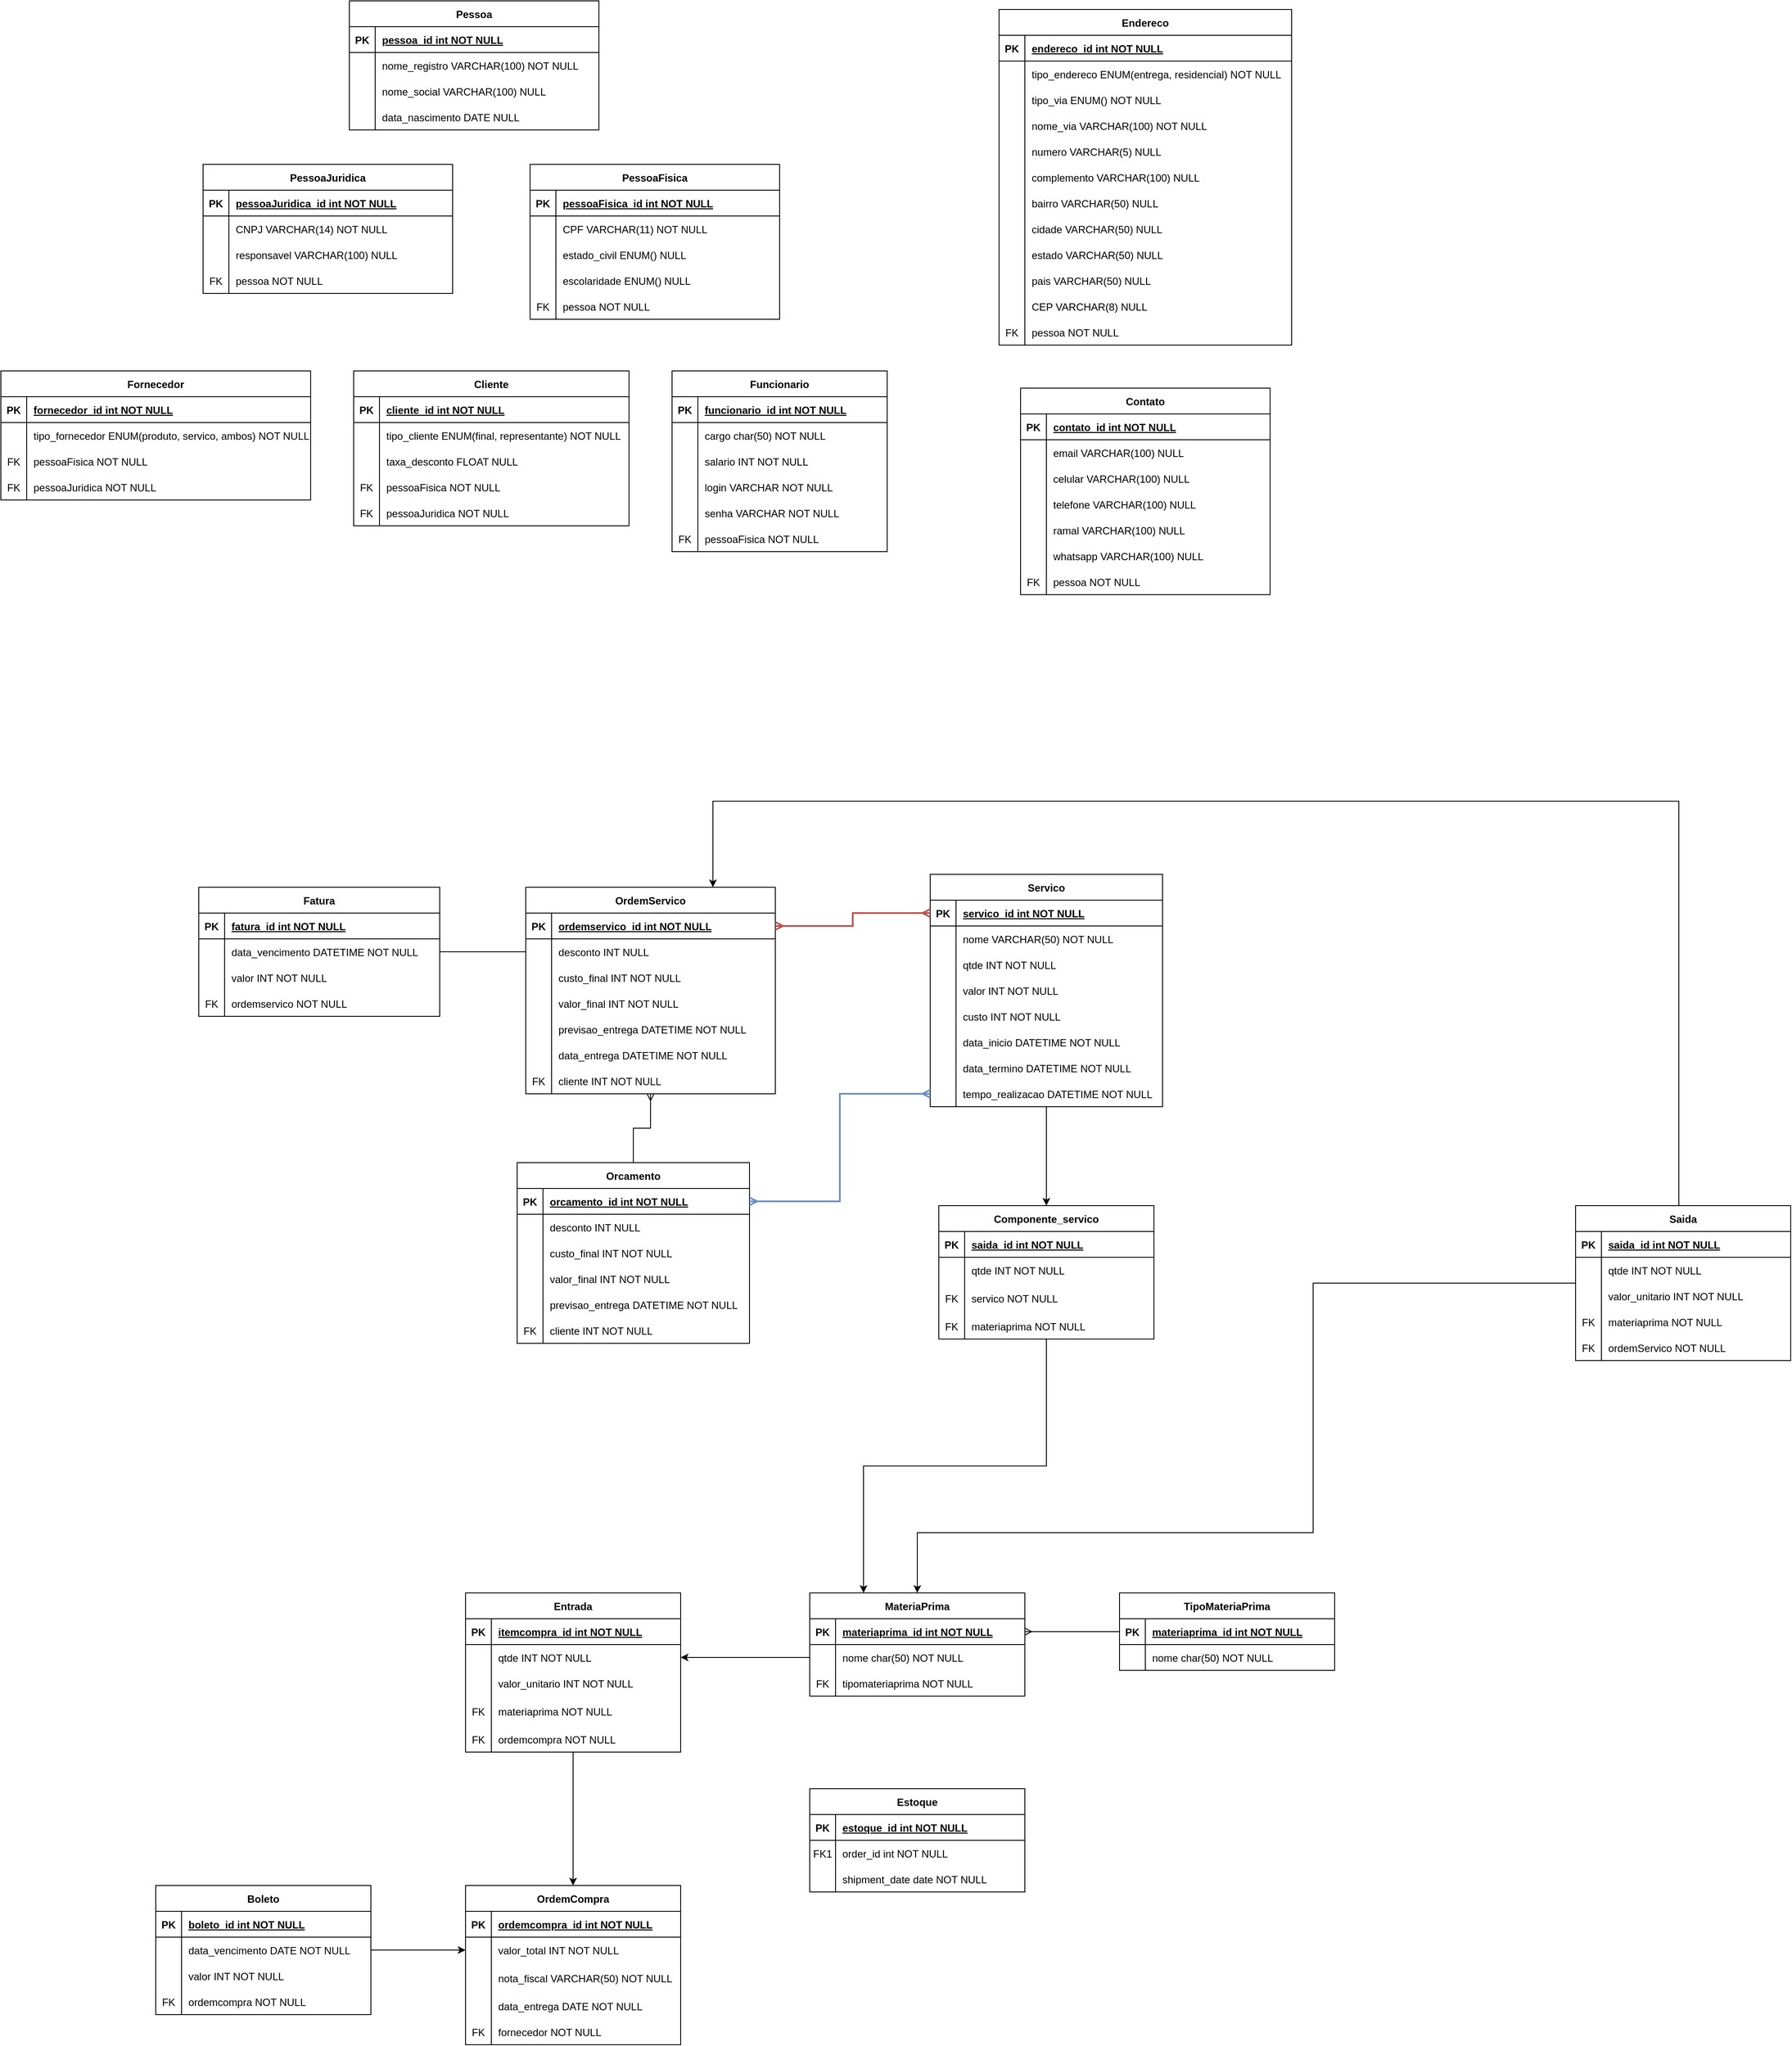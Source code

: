 <mxfile version="24.7.5">
  <diagram id="R2lEEEUBdFMjLlhIrx00" name="Page-1">
    <mxGraphModel dx="2899" dy="3311" grid="1" gridSize="10" guides="1" tooltips="1" connect="1" arrows="1" fold="1" page="1" pageScale="1" pageWidth="850" pageHeight="1100" math="0" shadow="0" extFonts="Permanent Marker^https://fonts.googleapis.com/css?family=Permanent+Marker">
      <root>
        <mxCell id="0" />
        <mxCell id="1" parent="0" />
        <mxCell id="twHCQuNVDT0o5vH6zems-31" style="edgeStyle=orthogonalEdgeStyle;rounded=0;orthogonalLoop=1;jettySize=auto;html=1;entryX=0.5;entryY=0;entryDx=0;entryDy=0;startArrow=ERmany;startFill=0;endArrow=none;endFill=0;" parent="1" source="C-vyLk0tnHw3VtMMgP7b-2" target="C-vyLk0tnHw3VtMMgP7b-13" edge="1">
          <mxGeometry relative="1" as="geometry" />
        </mxCell>
        <mxCell id="C-vyLk0tnHw3VtMMgP7b-2" value="OrdemServico" style="shape=table;startSize=30;container=1;collapsible=1;childLayout=tableLayout;fixedRows=1;rowLines=0;fontStyle=1;align=center;resizeLast=1;" parent="1" vertex="1">
          <mxGeometry x="-170" y="-520" width="290" height="240" as="geometry" />
        </mxCell>
        <mxCell id="C-vyLk0tnHw3VtMMgP7b-3" value="" style="shape=partialRectangle;collapsible=0;dropTarget=0;pointerEvents=0;fillColor=none;points=[[0,0.5],[1,0.5]];portConstraint=eastwest;top=0;left=0;right=0;bottom=1;" parent="C-vyLk0tnHw3VtMMgP7b-2" vertex="1">
          <mxGeometry y="30" width="290" height="30" as="geometry" />
        </mxCell>
        <mxCell id="C-vyLk0tnHw3VtMMgP7b-4" value="PK" style="shape=partialRectangle;overflow=hidden;connectable=0;fillColor=none;top=0;left=0;bottom=0;right=0;fontStyle=1;" parent="C-vyLk0tnHw3VtMMgP7b-3" vertex="1">
          <mxGeometry width="30" height="30" as="geometry">
            <mxRectangle width="30" height="30" as="alternateBounds" />
          </mxGeometry>
        </mxCell>
        <mxCell id="C-vyLk0tnHw3VtMMgP7b-5" value="ordemservico_id int NOT NULL " style="shape=partialRectangle;overflow=hidden;connectable=0;fillColor=none;top=0;left=0;bottom=0;right=0;align=left;spacingLeft=6;fontStyle=5;" parent="C-vyLk0tnHw3VtMMgP7b-3" vertex="1">
          <mxGeometry x="30" width="260" height="30" as="geometry">
            <mxRectangle width="260" height="30" as="alternateBounds" />
          </mxGeometry>
        </mxCell>
        <mxCell id="l3INsOruEIbpp1GSRsaI-29" style="shape=partialRectangle;collapsible=0;dropTarget=0;pointerEvents=0;fillColor=none;points=[[0,0.5],[1,0.5]];portConstraint=eastwest;top=0;left=0;right=0;bottom=0;" parent="C-vyLk0tnHw3VtMMgP7b-2" vertex="1">
          <mxGeometry y="60" width="290" height="30" as="geometry" />
        </mxCell>
        <mxCell id="l3INsOruEIbpp1GSRsaI-30" style="shape=partialRectangle;overflow=hidden;connectable=0;fillColor=none;top=0;left=0;bottom=0;right=0;" parent="l3INsOruEIbpp1GSRsaI-29" vertex="1">
          <mxGeometry width="30" height="30" as="geometry">
            <mxRectangle width="30" height="30" as="alternateBounds" />
          </mxGeometry>
        </mxCell>
        <mxCell id="l3INsOruEIbpp1GSRsaI-31" value="desconto INT NULL" style="shape=partialRectangle;overflow=hidden;connectable=0;fillColor=none;top=0;left=0;bottom=0;right=0;align=left;spacingLeft=6;" parent="l3INsOruEIbpp1GSRsaI-29" vertex="1">
          <mxGeometry x="30" width="260" height="30" as="geometry">
            <mxRectangle width="260" height="30" as="alternateBounds" />
          </mxGeometry>
        </mxCell>
        <mxCell id="l3INsOruEIbpp1GSRsaI-32" style="shape=partialRectangle;collapsible=0;dropTarget=0;pointerEvents=0;fillColor=none;points=[[0,0.5],[1,0.5]];portConstraint=eastwest;top=0;left=0;right=0;bottom=0;" parent="C-vyLk0tnHw3VtMMgP7b-2" vertex="1">
          <mxGeometry y="90" width="290" height="30" as="geometry" />
        </mxCell>
        <mxCell id="l3INsOruEIbpp1GSRsaI-33" style="shape=partialRectangle;overflow=hidden;connectable=0;fillColor=none;top=0;left=0;bottom=0;right=0;" parent="l3INsOruEIbpp1GSRsaI-32" vertex="1">
          <mxGeometry width="30" height="30" as="geometry">
            <mxRectangle width="30" height="30" as="alternateBounds" />
          </mxGeometry>
        </mxCell>
        <mxCell id="l3INsOruEIbpp1GSRsaI-34" value="custo_final INT NOT NULL" style="shape=partialRectangle;overflow=hidden;connectable=0;fillColor=none;top=0;left=0;bottom=0;right=0;align=left;spacingLeft=6;" parent="l3INsOruEIbpp1GSRsaI-32" vertex="1">
          <mxGeometry x="30" width="260" height="30" as="geometry">
            <mxRectangle width="260" height="30" as="alternateBounds" />
          </mxGeometry>
        </mxCell>
        <mxCell id="C-vyLk0tnHw3VtMMgP7b-6" value="" style="shape=partialRectangle;collapsible=0;dropTarget=0;pointerEvents=0;fillColor=none;points=[[0,0.5],[1,0.5]];portConstraint=eastwest;top=0;left=0;right=0;bottom=0;" parent="C-vyLk0tnHw3VtMMgP7b-2" vertex="1">
          <mxGeometry y="120" width="290" height="30" as="geometry" />
        </mxCell>
        <mxCell id="C-vyLk0tnHw3VtMMgP7b-7" value="" style="shape=partialRectangle;overflow=hidden;connectable=0;fillColor=none;top=0;left=0;bottom=0;right=0;" parent="C-vyLk0tnHw3VtMMgP7b-6" vertex="1">
          <mxGeometry width="30" height="30" as="geometry">
            <mxRectangle width="30" height="30" as="alternateBounds" />
          </mxGeometry>
        </mxCell>
        <mxCell id="C-vyLk0tnHw3VtMMgP7b-8" value="valor_final INT NOT NULL" style="shape=partialRectangle;overflow=hidden;connectable=0;fillColor=none;top=0;left=0;bottom=0;right=0;align=left;spacingLeft=6;" parent="C-vyLk0tnHw3VtMMgP7b-6" vertex="1">
          <mxGeometry x="30" width="260" height="30" as="geometry">
            <mxRectangle width="260" height="30" as="alternateBounds" />
          </mxGeometry>
        </mxCell>
        <mxCell id="zJCDiwN-DaYfnqLrjRig-4" style="shape=partialRectangle;collapsible=0;dropTarget=0;pointerEvents=0;fillColor=none;points=[[0,0.5],[1,0.5]];portConstraint=eastwest;top=0;left=0;right=0;bottom=0;" vertex="1" parent="C-vyLk0tnHw3VtMMgP7b-2">
          <mxGeometry y="150" width="290" height="30" as="geometry" />
        </mxCell>
        <mxCell id="zJCDiwN-DaYfnqLrjRig-5" style="shape=partialRectangle;overflow=hidden;connectable=0;fillColor=none;top=0;left=0;bottom=0;right=0;" vertex="1" parent="zJCDiwN-DaYfnqLrjRig-4">
          <mxGeometry width="30" height="30" as="geometry">
            <mxRectangle width="30" height="30" as="alternateBounds" />
          </mxGeometry>
        </mxCell>
        <mxCell id="zJCDiwN-DaYfnqLrjRig-6" value="previsao_entrega DATETIME NOT NULL" style="shape=partialRectangle;overflow=hidden;connectable=0;fillColor=none;top=0;left=0;bottom=0;right=0;align=left;spacingLeft=6;" vertex="1" parent="zJCDiwN-DaYfnqLrjRig-4">
          <mxGeometry x="30" width="260" height="30" as="geometry">
            <mxRectangle width="260" height="30" as="alternateBounds" />
          </mxGeometry>
        </mxCell>
        <mxCell id="zJCDiwN-DaYfnqLrjRig-10" style="shape=partialRectangle;collapsible=0;dropTarget=0;pointerEvents=0;fillColor=none;points=[[0,0.5],[1,0.5]];portConstraint=eastwest;top=0;left=0;right=0;bottom=0;" vertex="1" parent="C-vyLk0tnHw3VtMMgP7b-2">
          <mxGeometry y="180" width="290" height="30" as="geometry" />
        </mxCell>
        <mxCell id="zJCDiwN-DaYfnqLrjRig-11" style="shape=partialRectangle;overflow=hidden;connectable=0;fillColor=none;top=0;left=0;bottom=0;right=0;" vertex="1" parent="zJCDiwN-DaYfnqLrjRig-10">
          <mxGeometry width="30" height="30" as="geometry">
            <mxRectangle width="30" height="30" as="alternateBounds" />
          </mxGeometry>
        </mxCell>
        <mxCell id="zJCDiwN-DaYfnqLrjRig-12" value="data_entrega DATETIME NOT NULL" style="shape=partialRectangle;overflow=hidden;connectable=0;fillColor=none;top=0;left=0;bottom=0;right=0;align=left;spacingLeft=6;" vertex="1" parent="zJCDiwN-DaYfnqLrjRig-10">
          <mxGeometry x="30" width="260" height="30" as="geometry">
            <mxRectangle width="260" height="30" as="alternateBounds" />
          </mxGeometry>
        </mxCell>
        <mxCell id="zJCDiwN-DaYfnqLrjRig-16" style="shape=partialRectangle;collapsible=0;dropTarget=0;pointerEvents=0;fillColor=none;points=[[0,0.5],[1,0.5]];portConstraint=eastwest;top=0;left=0;right=0;bottom=0;" vertex="1" parent="C-vyLk0tnHw3VtMMgP7b-2">
          <mxGeometry y="210" width="290" height="30" as="geometry" />
        </mxCell>
        <mxCell id="zJCDiwN-DaYfnqLrjRig-17" value="FK" style="shape=partialRectangle;overflow=hidden;connectable=0;fillColor=none;top=0;left=0;bottom=0;right=0;" vertex="1" parent="zJCDiwN-DaYfnqLrjRig-16">
          <mxGeometry width="30" height="30" as="geometry">
            <mxRectangle width="30" height="30" as="alternateBounds" />
          </mxGeometry>
        </mxCell>
        <mxCell id="zJCDiwN-DaYfnqLrjRig-18" value="cliente INT NOT NULL" style="shape=partialRectangle;overflow=hidden;connectable=0;fillColor=none;top=0;left=0;bottom=0;right=0;align=left;spacingLeft=6;" vertex="1" parent="zJCDiwN-DaYfnqLrjRig-16">
          <mxGeometry x="30" width="260" height="30" as="geometry">
            <mxRectangle width="260" height="30" as="alternateBounds" />
          </mxGeometry>
        </mxCell>
        <mxCell id="C-vyLk0tnHw3VtMMgP7b-13" value="Orcamento" style="shape=table;startSize=30;container=1;collapsible=1;childLayout=tableLayout;fixedRows=1;rowLines=0;fontStyle=1;align=center;resizeLast=1;" parent="1" vertex="1">
          <mxGeometry x="-180" y="-200" width="270" height="210" as="geometry" />
        </mxCell>
        <mxCell id="C-vyLk0tnHw3VtMMgP7b-14" value="" style="shape=partialRectangle;collapsible=0;dropTarget=0;pointerEvents=0;fillColor=none;points=[[0,0.5],[1,0.5]];portConstraint=eastwest;top=0;left=0;right=0;bottom=1;" parent="C-vyLk0tnHw3VtMMgP7b-13" vertex="1">
          <mxGeometry y="30" width="270" height="30" as="geometry" />
        </mxCell>
        <mxCell id="C-vyLk0tnHw3VtMMgP7b-15" value="PK" style="shape=partialRectangle;overflow=hidden;connectable=0;fillColor=none;top=0;left=0;bottom=0;right=0;fontStyle=1;" parent="C-vyLk0tnHw3VtMMgP7b-14" vertex="1">
          <mxGeometry width="30" height="30" as="geometry">
            <mxRectangle width="30" height="30" as="alternateBounds" />
          </mxGeometry>
        </mxCell>
        <mxCell id="C-vyLk0tnHw3VtMMgP7b-16" value="orcamento_id int NOT NULL " style="shape=partialRectangle;overflow=hidden;connectable=0;fillColor=none;top=0;left=0;bottom=0;right=0;align=left;spacingLeft=6;fontStyle=5;" parent="C-vyLk0tnHw3VtMMgP7b-14" vertex="1">
          <mxGeometry x="30" width="240" height="30" as="geometry">
            <mxRectangle width="240" height="30" as="alternateBounds" />
          </mxGeometry>
        </mxCell>
        <mxCell id="l3INsOruEIbpp1GSRsaI-17" style="shape=partialRectangle;collapsible=0;dropTarget=0;pointerEvents=0;fillColor=none;points=[[0,0.5],[1,0.5]];portConstraint=eastwest;top=0;left=0;right=0;bottom=0;" parent="C-vyLk0tnHw3VtMMgP7b-13" vertex="1">
          <mxGeometry y="60" width="270" height="30" as="geometry" />
        </mxCell>
        <mxCell id="l3INsOruEIbpp1GSRsaI-18" style="shape=partialRectangle;overflow=hidden;connectable=0;fillColor=none;top=0;left=0;bottom=0;right=0;" parent="l3INsOruEIbpp1GSRsaI-17" vertex="1">
          <mxGeometry width="30" height="30" as="geometry">
            <mxRectangle width="30" height="30" as="alternateBounds" />
          </mxGeometry>
        </mxCell>
        <mxCell id="l3INsOruEIbpp1GSRsaI-19" value="desconto INT NULL" style="shape=partialRectangle;overflow=hidden;connectable=0;fillColor=none;top=0;left=0;bottom=0;right=0;align=left;spacingLeft=6;" parent="l3INsOruEIbpp1GSRsaI-17" vertex="1">
          <mxGeometry x="30" width="240" height="30" as="geometry">
            <mxRectangle width="240" height="30" as="alternateBounds" />
          </mxGeometry>
        </mxCell>
        <mxCell id="l3INsOruEIbpp1GSRsaI-20" style="shape=partialRectangle;collapsible=0;dropTarget=0;pointerEvents=0;fillColor=none;points=[[0,0.5],[1,0.5]];portConstraint=eastwest;top=0;left=0;right=0;bottom=0;" parent="C-vyLk0tnHw3VtMMgP7b-13" vertex="1">
          <mxGeometry y="90" width="270" height="30" as="geometry" />
        </mxCell>
        <mxCell id="l3INsOruEIbpp1GSRsaI-21" style="shape=partialRectangle;overflow=hidden;connectable=0;fillColor=none;top=0;left=0;bottom=0;right=0;" parent="l3INsOruEIbpp1GSRsaI-20" vertex="1">
          <mxGeometry width="30" height="30" as="geometry">
            <mxRectangle width="30" height="30" as="alternateBounds" />
          </mxGeometry>
        </mxCell>
        <mxCell id="l3INsOruEIbpp1GSRsaI-22" value="custo_final INT NOT NULL" style="shape=partialRectangle;overflow=hidden;connectable=0;fillColor=none;top=0;left=0;bottom=0;right=0;align=left;spacingLeft=6;" parent="l3INsOruEIbpp1GSRsaI-20" vertex="1">
          <mxGeometry x="30" width="240" height="30" as="geometry">
            <mxRectangle width="240" height="30" as="alternateBounds" />
          </mxGeometry>
        </mxCell>
        <mxCell id="C-vyLk0tnHw3VtMMgP7b-17" value="" style="shape=partialRectangle;collapsible=0;dropTarget=0;pointerEvents=0;fillColor=none;points=[[0,0.5],[1,0.5]];portConstraint=eastwest;top=0;left=0;right=0;bottom=0;" parent="C-vyLk0tnHw3VtMMgP7b-13" vertex="1">
          <mxGeometry y="120" width="270" height="30" as="geometry" />
        </mxCell>
        <mxCell id="C-vyLk0tnHw3VtMMgP7b-18" value="" style="shape=partialRectangle;overflow=hidden;connectable=0;fillColor=none;top=0;left=0;bottom=0;right=0;" parent="C-vyLk0tnHw3VtMMgP7b-17" vertex="1">
          <mxGeometry width="30" height="30" as="geometry">
            <mxRectangle width="30" height="30" as="alternateBounds" />
          </mxGeometry>
        </mxCell>
        <mxCell id="C-vyLk0tnHw3VtMMgP7b-19" value="valor_final INT NOT NULL" style="shape=partialRectangle;overflow=hidden;connectable=0;fillColor=none;top=0;left=0;bottom=0;right=0;align=left;spacingLeft=6;" parent="C-vyLk0tnHw3VtMMgP7b-17" vertex="1">
          <mxGeometry x="30" width="240" height="30" as="geometry">
            <mxRectangle width="240" height="30" as="alternateBounds" />
          </mxGeometry>
        </mxCell>
        <mxCell id="FNqbFHeyamL0SYe9r0fN-25" style="shape=partialRectangle;collapsible=0;dropTarget=0;pointerEvents=0;fillColor=none;points=[[0,0.5],[1,0.5]];portConstraint=eastwest;top=0;left=0;right=0;bottom=0;" parent="C-vyLk0tnHw3VtMMgP7b-13" vertex="1">
          <mxGeometry y="150" width="270" height="30" as="geometry" />
        </mxCell>
        <mxCell id="FNqbFHeyamL0SYe9r0fN-26" style="shape=partialRectangle;overflow=hidden;connectable=0;fillColor=none;top=0;left=0;bottom=0;right=0;" parent="FNqbFHeyamL0SYe9r0fN-25" vertex="1">
          <mxGeometry width="30" height="30" as="geometry">
            <mxRectangle width="30" height="30" as="alternateBounds" />
          </mxGeometry>
        </mxCell>
        <mxCell id="FNqbFHeyamL0SYe9r0fN-27" value="previsao_entrega DATETIME NOT NULL" style="shape=partialRectangle;overflow=hidden;connectable=0;fillColor=none;top=0;left=0;bottom=0;right=0;align=left;spacingLeft=6;" parent="FNqbFHeyamL0SYe9r0fN-25" vertex="1">
          <mxGeometry x="30" width="240" height="30" as="geometry">
            <mxRectangle width="240" height="30" as="alternateBounds" />
          </mxGeometry>
        </mxCell>
        <mxCell id="zJCDiwN-DaYfnqLrjRig-1" style="shape=partialRectangle;collapsible=0;dropTarget=0;pointerEvents=0;fillColor=none;points=[[0,0.5],[1,0.5]];portConstraint=eastwest;top=0;left=0;right=0;bottom=0;" vertex="1" parent="C-vyLk0tnHw3VtMMgP7b-13">
          <mxGeometry y="180" width="270" height="30" as="geometry" />
        </mxCell>
        <mxCell id="zJCDiwN-DaYfnqLrjRig-2" value="FK" style="shape=partialRectangle;overflow=hidden;connectable=0;fillColor=none;top=0;left=0;bottom=0;right=0;" vertex="1" parent="zJCDiwN-DaYfnqLrjRig-1">
          <mxGeometry width="30" height="30" as="geometry">
            <mxRectangle width="30" height="30" as="alternateBounds" />
          </mxGeometry>
        </mxCell>
        <mxCell id="zJCDiwN-DaYfnqLrjRig-3" value="cliente INT NOT NULL" style="shape=partialRectangle;overflow=hidden;connectable=0;fillColor=none;top=0;left=0;bottom=0;right=0;align=left;spacingLeft=6;" vertex="1" parent="zJCDiwN-DaYfnqLrjRig-1">
          <mxGeometry x="30" width="240" height="30" as="geometry">
            <mxRectangle width="240" height="30" as="alternateBounds" />
          </mxGeometry>
        </mxCell>
        <mxCell id="C-vyLk0tnHw3VtMMgP7b-23" value="Cliente" style="shape=table;startSize=30;container=1;collapsible=1;childLayout=tableLayout;fixedRows=1;rowLines=0;fontStyle=1;align=center;resizeLast=1;" parent="1" vertex="1">
          <mxGeometry x="-370" y="-1120" width="320" height="180" as="geometry">
            <mxRectangle x="120" y="120" width="80" height="30" as="alternateBounds" />
          </mxGeometry>
        </mxCell>
        <mxCell id="C-vyLk0tnHw3VtMMgP7b-24" value="" style="shape=partialRectangle;collapsible=0;dropTarget=0;pointerEvents=0;fillColor=none;points=[[0,0.5],[1,0.5]];portConstraint=eastwest;top=0;left=0;right=0;bottom=1;" parent="C-vyLk0tnHw3VtMMgP7b-23" vertex="1">
          <mxGeometry y="30" width="320" height="30" as="geometry" />
        </mxCell>
        <mxCell id="C-vyLk0tnHw3VtMMgP7b-25" value="PK" style="shape=partialRectangle;overflow=hidden;connectable=0;fillColor=none;top=0;left=0;bottom=0;right=0;fontStyle=1;" parent="C-vyLk0tnHw3VtMMgP7b-24" vertex="1">
          <mxGeometry width="30" height="30" as="geometry">
            <mxRectangle width="30" height="30" as="alternateBounds" />
          </mxGeometry>
        </mxCell>
        <mxCell id="C-vyLk0tnHw3VtMMgP7b-26" value="cliente_id int NOT NULL " style="shape=partialRectangle;overflow=hidden;connectable=0;fillColor=none;top=0;left=0;bottom=0;right=0;align=left;spacingLeft=6;fontStyle=5;" parent="C-vyLk0tnHw3VtMMgP7b-24" vertex="1">
          <mxGeometry x="30" width="290" height="30" as="geometry">
            <mxRectangle width="290" height="30" as="alternateBounds" />
          </mxGeometry>
        </mxCell>
        <mxCell id="C-vyLk0tnHw3VtMMgP7b-27" value="" style="shape=partialRectangle;collapsible=0;dropTarget=0;pointerEvents=0;fillColor=none;points=[[0,0.5],[1,0.5]];portConstraint=eastwest;top=0;left=0;right=0;bottom=0;" parent="C-vyLk0tnHw3VtMMgP7b-23" vertex="1">
          <mxGeometry y="60" width="320" height="30" as="geometry" />
        </mxCell>
        <mxCell id="C-vyLk0tnHw3VtMMgP7b-28" value="" style="shape=partialRectangle;overflow=hidden;connectable=0;fillColor=none;top=0;left=0;bottom=0;right=0;" parent="C-vyLk0tnHw3VtMMgP7b-27" vertex="1">
          <mxGeometry width="30" height="30" as="geometry">
            <mxRectangle width="30" height="30" as="alternateBounds" />
          </mxGeometry>
        </mxCell>
        <mxCell id="C-vyLk0tnHw3VtMMgP7b-29" value="tipo_cliente ENUM(final, representante) NOT NULL" style="shape=partialRectangle;overflow=hidden;connectable=0;fillColor=none;top=0;left=0;bottom=0;right=0;align=left;spacingLeft=6;" parent="C-vyLk0tnHw3VtMMgP7b-27" vertex="1">
          <mxGeometry x="30" width="290" height="30" as="geometry">
            <mxRectangle width="290" height="30" as="alternateBounds" />
          </mxGeometry>
        </mxCell>
        <mxCell id="bCyHbnX-GWApm2IHxQlv-7" style="shape=partialRectangle;collapsible=0;dropTarget=0;pointerEvents=0;fillColor=none;points=[[0,0.5],[1,0.5]];portConstraint=eastwest;top=0;left=0;right=0;bottom=0;" parent="C-vyLk0tnHw3VtMMgP7b-23" vertex="1">
          <mxGeometry y="90" width="320" height="30" as="geometry" />
        </mxCell>
        <mxCell id="bCyHbnX-GWApm2IHxQlv-8" style="shape=partialRectangle;overflow=hidden;connectable=0;fillColor=none;top=0;left=0;bottom=0;right=0;" parent="bCyHbnX-GWApm2IHxQlv-7" vertex="1">
          <mxGeometry width="30" height="30" as="geometry">
            <mxRectangle width="30" height="30" as="alternateBounds" />
          </mxGeometry>
        </mxCell>
        <mxCell id="bCyHbnX-GWApm2IHxQlv-9" value="taxa_desconto FLOAT NULL" style="shape=partialRectangle;overflow=hidden;connectable=0;fillColor=none;top=0;left=0;bottom=0;right=0;align=left;spacingLeft=6;" parent="bCyHbnX-GWApm2IHxQlv-7" vertex="1">
          <mxGeometry x="30" width="290" height="30" as="geometry">
            <mxRectangle width="290" height="30" as="alternateBounds" />
          </mxGeometry>
        </mxCell>
        <mxCell id="g1C4VJzl3Ps5jGhUePxv-4" style="shape=partialRectangle;collapsible=0;dropTarget=0;pointerEvents=0;fillColor=none;points=[[0,0.5],[1,0.5]];portConstraint=eastwest;top=0;left=0;right=0;bottom=0;" parent="C-vyLk0tnHw3VtMMgP7b-23" vertex="1">
          <mxGeometry y="120" width="320" height="30" as="geometry" />
        </mxCell>
        <mxCell id="g1C4VJzl3Ps5jGhUePxv-5" value="FK" style="shape=partialRectangle;overflow=hidden;connectable=0;fillColor=none;top=0;left=0;bottom=0;right=0;" parent="g1C4VJzl3Ps5jGhUePxv-4" vertex="1">
          <mxGeometry width="30" height="30" as="geometry">
            <mxRectangle width="30" height="30" as="alternateBounds" />
          </mxGeometry>
        </mxCell>
        <mxCell id="g1C4VJzl3Ps5jGhUePxv-6" value="pessoaFisica NOT NULL" style="shape=partialRectangle;overflow=hidden;connectable=0;fillColor=none;top=0;left=0;bottom=0;right=0;align=left;spacingLeft=6;" parent="g1C4VJzl3Ps5jGhUePxv-4" vertex="1">
          <mxGeometry x="30" width="290" height="30" as="geometry">
            <mxRectangle width="290" height="30" as="alternateBounds" />
          </mxGeometry>
        </mxCell>
        <mxCell id="g1C4VJzl3Ps5jGhUePxv-7" style="shape=partialRectangle;collapsible=0;dropTarget=0;pointerEvents=0;fillColor=none;points=[[0,0.5],[1,0.5]];portConstraint=eastwest;top=0;left=0;right=0;bottom=0;" parent="C-vyLk0tnHw3VtMMgP7b-23" vertex="1">
          <mxGeometry y="150" width="320" height="30" as="geometry" />
        </mxCell>
        <mxCell id="g1C4VJzl3Ps5jGhUePxv-8" value="FK" style="shape=partialRectangle;overflow=hidden;connectable=0;fillColor=none;top=0;left=0;bottom=0;right=0;" parent="g1C4VJzl3Ps5jGhUePxv-7" vertex="1">
          <mxGeometry width="30" height="30" as="geometry">
            <mxRectangle width="30" height="30" as="alternateBounds" />
          </mxGeometry>
        </mxCell>
        <mxCell id="g1C4VJzl3Ps5jGhUePxv-9" value="pessoaJuridica NOT NULL" style="shape=partialRectangle;overflow=hidden;connectable=0;fillColor=none;top=0;left=0;bottom=0;right=0;align=left;spacingLeft=6;" parent="g1C4VJzl3Ps5jGhUePxv-7" vertex="1">
          <mxGeometry x="30" width="290" height="30" as="geometry">
            <mxRectangle width="290" height="30" as="alternateBounds" />
          </mxGeometry>
        </mxCell>
        <mxCell id="zJCDiwN-DaYfnqLrjRig-39" style="edgeStyle=orthogonalEdgeStyle;rounded=0;orthogonalLoop=1;jettySize=auto;html=1;" edge="1" parent="1" source="OFFGQC2YVXU85y6Y6PWt-1" target="zJCDiwN-DaYfnqLrjRig-20">
          <mxGeometry relative="1" as="geometry" />
        </mxCell>
        <mxCell id="OFFGQC2YVXU85y6Y6PWt-1" value="Servico" style="shape=table;startSize=30;container=1;collapsible=1;childLayout=tableLayout;fixedRows=1;rowLines=0;fontStyle=1;align=center;resizeLast=1;" parent="1" vertex="1">
          <mxGeometry x="300" y="-535" width="270" height="270" as="geometry">
            <mxRectangle x="120" y="120" width="80" height="30" as="alternateBounds" />
          </mxGeometry>
        </mxCell>
        <mxCell id="OFFGQC2YVXU85y6Y6PWt-2" value="" style="shape=partialRectangle;collapsible=0;dropTarget=0;pointerEvents=0;fillColor=none;points=[[0,0.5],[1,0.5]];portConstraint=eastwest;top=0;left=0;right=0;bottom=1;" parent="OFFGQC2YVXU85y6Y6PWt-1" vertex="1">
          <mxGeometry y="30" width="270" height="30" as="geometry" />
        </mxCell>
        <mxCell id="OFFGQC2YVXU85y6Y6PWt-3" value="PK" style="shape=partialRectangle;overflow=hidden;connectable=0;fillColor=none;top=0;left=0;bottom=0;right=0;fontStyle=1;" parent="OFFGQC2YVXU85y6Y6PWt-2" vertex="1">
          <mxGeometry width="30" height="30" as="geometry">
            <mxRectangle width="30" height="30" as="alternateBounds" />
          </mxGeometry>
        </mxCell>
        <mxCell id="OFFGQC2YVXU85y6Y6PWt-4" value="servico_id int NOT NULL " style="shape=partialRectangle;overflow=hidden;connectable=0;fillColor=none;top=0;left=0;bottom=0;right=0;align=left;spacingLeft=6;fontStyle=5;" parent="OFFGQC2YVXU85y6Y6PWt-2" vertex="1">
          <mxGeometry x="30" width="240" height="30" as="geometry">
            <mxRectangle width="240" height="30" as="alternateBounds" />
          </mxGeometry>
        </mxCell>
        <mxCell id="twHCQuNVDT0o5vH6zems-108" style="shape=partialRectangle;collapsible=0;dropTarget=0;pointerEvents=0;fillColor=none;points=[[0,0.5],[1,0.5]];portConstraint=eastwest;top=0;left=0;right=0;bottom=0;" parent="OFFGQC2YVXU85y6Y6PWt-1" vertex="1">
          <mxGeometry y="60" width="270" height="30" as="geometry" />
        </mxCell>
        <mxCell id="twHCQuNVDT0o5vH6zems-109" style="shape=partialRectangle;overflow=hidden;connectable=0;fillColor=none;top=0;left=0;bottom=0;right=0;" parent="twHCQuNVDT0o5vH6zems-108" vertex="1">
          <mxGeometry width="30" height="30" as="geometry">
            <mxRectangle width="30" height="30" as="alternateBounds" />
          </mxGeometry>
        </mxCell>
        <mxCell id="twHCQuNVDT0o5vH6zems-110" value="nome VARCHAR(50) NOT NULL" style="shape=partialRectangle;overflow=hidden;connectable=0;fillColor=none;top=0;left=0;bottom=0;right=0;align=left;spacingLeft=6;" parent="twHCQuNVDT0o5vH6zems-108" vertex="1">
          <mxGeometry x="30" width="240" height="30" as="geometry">
            <mxRectangle width="240" height="30" as="alternateBounds" />
          </mxGeometry>
        </mxCell>
        <mxCell id="l3INsOruEIbpp1GSRsaI-14" style="shape=partialRectangle;collapsible=0;dropTarget=0;pointerEvents=0;fillColor=none;points=[[0,0.5],[1,0.5]];portConstraint=eastwest;top=0;left=0;right=0;bottom=0;" parent="OFFGQC2YVXU85y6Y6PWt-1" vertex="1">
          <mxGeometry y="90" width="270" height="30" as="geometry" />
        </mxCell>
        <mxCell id="l3INsOruEIbpp1GSRsaI-15" style="shape=partialRectangle;overflow=hidden;connectable=0;fillColor=none;top=0;left=0;bottom=0;right=0;" parent="l3INsOruEIbpp1GSRsaI-14" vertex="1">
          <mxGeometry width="30" height="30" as="geometry">
            <mxRectangle width="30" height="30" as="alternateBounds" />
          </mxGeometry>
        </mxCell>
        <mxCell id="l3INsOruEIbpp1GSRsaI-16" value="qtde INT NOT NULL" style="shape=partialRectangle;overflow=hidden;connectable=0;fillColor=none;top=0;left=0;bottom=0;right=0;align=left;spacingLeft=6;" parent="l3INsOruEIbpp1GSRsaI-14" vertex="1">
          <mxGeometry x="30" width="240" height="30" as="geometry">
            <mxRectangle width="240" height="30" as="alternateBounds" />
          </mxGeometry>
        </mxCell>
        <mxCell id="FNqbFHeyamL0SYe9r0fN-31" style="shape=partialRectangle;collapsible=0;dropTarget=0;pointerEvents=0;fillColor=none;points=[[0,0.5],[1,0.5]];portConstraint=eastwest;top=0;left=0;right=0;bottom=0;" parent="OFFGQC2YVXU85y6Y6PWt-1" vertex="1">
          <mxGeometry y="120" width="270" height="30" as="geometry" />
        </mxCell>
        <mxCell id="FNqbFHeyamL0SYe9r0fN-32" style="shape=partialRectangle;overflow=hidden;connectable=0;fillColor=none;top=0;left=0;bottom=0;right=0;" parent="FNqbFHeyamL0SYe9r0fN-31" vertex="1">
          <mxGeometry width="30" height="30" as="geometry">
            <mxRectangle width="30" height="30" as="alternateBounds" />
          </mxGeometry>
        </mxCell>
        <mxCell id="FNqbFHeyamL0SYe9r0fN-33" value="valor INT NOT NULL" style="shape=partialRectangle;overflow=hidden;connectable=0;fillColor=none;top=0;left=0;bottom=0;right=0;align=left;spacingLeft=6;" parent="FNqbFHeyamL0SYe9r0fN-31" vertex="1">
          <mxGeometry x="30" width="240" height="30" as="geometry">
            <mxRectangle width="240" height="30" as="alternateBounds" />
          </mxGeometry>
        </mxCell>
        <mxCell id="IyAlGIm8DL6bYOoL_JhS-1" style="shape=partialRectangle;collapsible=0;dropTarget=0;pointerEvents=0;fillColor=none;points=[[0,0.5],[1,0.5]];portConstraint=eastwest;top=0;left=0;right=0;bottom=0;" parent="OFFGQC2YVXU85y6Y6PWt-1" vertex="1">
          <mxGeometry y="150" width="270" height="30" as="geometry" />
        </mxCell>
        <mxCell id="IyAlGIm8DL6bYOoL_JhS-2" style="shape=partialRectangle;overflow=hidden;connectable=0;fillColor=none;top=0;left=0;bottom=0;right=0;" parent="IyAlGIm8DL6bYOoL_JhS-1" vertex="1">
          <mxGeometry width="30" height="30" as="geometry">
            <mxRectangle width="30" height="30" as="alternateBounds" />
          </mxGeometry>
        </mxCell>
        <mxCell id="IyAlGIm8DL6bYOoL_JhS-3" value="custo INT NOT NULL" style="shape=partialRectangle;overflow=hidden;connectable=0;fillColor=none;top=0;left=0;bottom=0;right=0;align=left;spacingLeft=6;" parent="IyAlGIm8DL6bYOoL_JhS-1" vertex="1">
          <mxGeometry x="30" width="240" height="30" as="geometry">
            <mxRectangle width="240" height="30" as="alternateBounds" />
          </mxGeometry>
        </mxCell>
        <mxCell id="Xip5NWF1zYiazczMI0sE-1" style="shape=partialRectangle;collapsible=0;dropTarget=0;pointerEvents=0;fillColor=none;points=[[0,0.5],[1,0.5]];portConstraint=eastwest;top=0;left=0;right=0;bottom=0;" parent="OFFGQC2YVXU85y6Y6PWt-1" vertex="1">
          <mxGeometry y="180" width="270" height="30" as="geometry" />
        </mxCell>
        <mxCell id="Xip5NWF1zYiazczMI0sE-2" style="shape=partialRectangle;overflow=hidden;connectable=0;fillColor=none;top=0;left=0;bottom=0;right=0;" parent="Xip5NWF1zYiazczMI0sE-1" vertex="1">
          <mxGeometry width="30" height="30" as="geometry">
            <mxRectangle width="30" height="30" as="alternateBounds" />
          </mxGeometry>
        </mxCell>
        <mxCell id="Xip5NWF1zYiazczMI0sE-3" value="data_inicio DATETIME NOT NULL" style="shape=partialRectangle;overflow=hidden;connectable=0;fillColor=none;top=0;left=0;bottom=0;right=0;align=left;spacingLeft=6;" parent="Xip5NWF1zYiazczMI0sE-1" vertex="1">
          <mxGeometry x="30" width="240" height="30" as="geometry">
            <mxRectangle width="240" height="30" as="alternateBounds" />
          </mxGeometry>
        </mxCell>
        <mxCell id="Xip5NWF1zYiazczMI0sE-4" style="shape=partialRectangle;collapsible=0;dropTarget=0;pointerEvents=0;fillColor=none;points=[[0,0.5],[1,0.5]];portConstraint=eastwest;top=0;left=0;right=0;bottom=0;" parent="OFFGQC2YVXU85y6Y6PWt-1" vertex="1">
          <mxGeometry y="210" width="270" height="30" as="geometry" />
        </mxCell>
        <mxCell id="Xip5NWF1zYiazczMI0sE-5" style="shape=partialRectangle;overflow=hidden;connectable=0;fillColor=none;top=0;left=0;bottom=0;right=0;" parent="Xip5NWF1zYiazczMI0sE-4" vertex="1">
          <mxGeometry width="30" height="30" as="geometry">
            <mxRectangle width="30" height="30" as="alternateBounds" />
          </mxGeometry>
        </mxCell>
        <mxCell id="Xip5NWF1zYiazczMI0sE-6" value="data_termino DATETIME NOT NULL" style="shape=partialRectangle;overflow=hidden;connectable=0;fillColor=none;top=0;left=0;bottom=0;right=0;align=left;spacingLeft=6;" parent="Xip5NWF1zYiazczMI0sE-4" vertex="1">
          <mxGeometry x="30" width="240" height="30" as="geometry">
            <mxRectangle width="240" height="30" as="alternateBounds" />
          </mxGeometry>
        </mxCell>
        <mxCell id="twHCQuNVDT0o5vH6zems-1" style="shape=partialRectangle;collapsible=0;dropTarget=0;pointerEvents=0;fillColor=none;points=[[0,0.5],[1,0.5]];portConstraint=eastwest;top=0;left=0;right=0;bottom=0;" parent="OFFGQC2YVXU85y6Y6PWt-1" vertex="1">
          <mxGeometry y="240" width="270" height="30" as="geometry" />
        </mxCell>
        <mxCell id="twHCQuNVDT0o5vH6zems-2" style="shape=partialRectangle;overflow=hidden;connectable=0;fillColor=none;top=0;left=0;bottom=0;right=0;" parent="twHCQuNVDT0o5vH6zems-1" vertex="1">
          <mxGeometry width="30" height="30" as="geometry">
            <mxRectangle width="30" height="30" as="alternateBounds" />
          </mxGeometry>
        </mxCell>
        <mxCell id="twHCQuNVDT0o5vH6zems-3" value="tempo_realizacao DATETIME NOT NULL" style="shape=partialRectangle;overflow=hidden;connectable=0;fillColor=none;top=0;left=0;bottom=0;right=0;align=left;spacingLeft=6;" parent="twHCQuNVDT0o5vH6zems-1" vertex="1">
          <mxGeometry x="30" width="240" height="30" as="geometry">
            <mxRectangle width="240" height="30" as="alternateBounds" />
          </mxGeometry>
        </mxCell>
        <mxCell id="twHCQuNVDT0o5vH6zems-29" style="edgeStyle=orthogonalEdgeStyle;rounded=0;orthogonalLoop=1;jettySize=auto;html=1;endArrow=none;endFill=0;" parent="1" source="UKiAwxx2nohiresBLhdT-1" target="l3INsOruEIbpp1GSRsaI-29" edge="1">
          <mxGeometry relative="1" as="geometry" />
        </mxCell>
        <mxCell id="UKiAwxx2nohiresBLhdT-1" value="Fatura" style="shape=table;startSize=30;container=1;collapsible=1;childLayout=tableLayout;fixedRows=1;rowLines=0;fontStyle=1;align=center;resizeLast=1;" parent="1" vertex="1">
          <mxGeometry x="-550" y="-520" width="280" height="150" as="geometry" />
        </mxCell>
        <mxCell id="UKiAwxx2nohiresBLhdT-2" value="" style="shape=partialRectangle;collapsible=0;dropTarget=0;pointerEvents=0;fillColor=none;points=[[0,0.5],[1,0.5]];portConstraint=eastwest;top=0;left=0;right=0;bottom=1;" parent="UKiAwxx2nohiresBLhdT-1" vertex="1">
          <mxGeometry y="30" width="280" height="30" as="geometry" />
        </mxCell>
        <mxCell id="UKiAwxx2nohiresBLhdT-3" value="PK" style="shape=partialRectangle;overflow=hidden;connectable=0;fillColor=none;top=0;left=0;bottom=0;right=0;fontStyle=1;" parent="UKiAwxx2nohiresBLhdT-2" vertex="1">
          <mxGeometry width="30" height="30" as="geometry">
            <mxRectangle width="30" height="30" as="alternateBounds" />
          </mxGeometry>
        </mxCell>
        <mxCell id="UKiAwxx2nohiresBLhdT-4" value="fatura_id int NOT NULL " style="shape=partialRectangle;overflow=hidden;connectable=0;fillColor=none;top=0;left=0;bottom=0;right=0;align=left;spacingLeft=6;fontStyle=5;" parent="UKiAwxx2nohiresBLhdT-2" vertex="1">
          <mxGeometry x="30" width="250" height="30" as="geometry">
            <mxRectangle width="250" height="30" as="alternateBounds" />
          </mxGeometry>
        </mxCell>
        <mxCell id="UKiAwxx2nohiresBLhdT-5" value="" style="shape=partialRectangle;collapsible=0;dropTarget=0;pointerEvents=0;fillColor=none;points=[[0,0.5],[1,0.5]];portConstraint=eastwest;top=0;left=0;right=0;bottom=0;" parent="UKiAwxx2nohiresBLhdT-1" vertex="1">
          <mxGeometry y="60" width="280" height="30" as="geometry" />
        </mxCell>
        <mxCell id="UKiAwxx2nohiresBLhdT-6" value="" style="shape=partialRectangle;overflow=hidden;connectable=0;fillColor=none;top=0;left=0;bottom=0;right=0;" parent="UKiAwxx2nohiresBLhdT-5" vertex="1">
          <mxGeometry width="30" height="30" as="geometry">
            <mxRectangle width="30" height="30" as="alternateBounds" />
          </mxGeometry>
        </mxCell>
        <mxCell id="UKiAwxx2nohiresBLhdT-7" value="data_vencimento DATETIME NOT NULL" style="shape=partialRectangle;overflow=hidden;connectable=0;fillColor=none;top=0;left=0;bottom=0;right=0;align=left;spacingLeft=6;" parent="UKiAwxx2nohiresBLhdT-5" vertex="1">
          <mxGeometry x="30" width="250" height="30" as="geometry">
            <mxRectangle width="250" height="30" as="alternateBounds" />
          </mxGeometry>
        </mxCell>
        <mxCell id="UKiAwxx2nohiresBLhdT-8" value="" style="shape=partialRectangle;collapsible=0;dropTarget=0;pointerEvents=0;fillColor=none;points=[[0,0.5],[1,0.5]];portConstraint=eastwest;top=0;left=0;right=0;bottom=0;" parent="UKiAwxx2nohiresBLhdT-1" vertex="1">
          <mxGeometry y="90" width="280" height="30" as="geometry" />
        </mxCell>
        <mxCell id="UKiAwxx2nohiresBLhdT-9" value="" style="shape=partialRectangle;overflow=hidden;connectable=0;fillColor=none;top=0;left=0;bottom=0;right=0;" parent="UKiAwxx2nohiresBLhdT-8" vertex="1">
          <mxGeometry width="30" height="30" as="geometry">
            <mxRectangle width="30" height="30" as="alternateBounds" />
          </mxGeometry>
        </mxCell>
        <mxCell id="UKiAwxx2nohiresBLhdT-10" value="valor INT NOT NULL" style="shape=partialRectangle;overflow=hidden;connectable=0;fillColor=none;top=0;left=0;bottom=0;right=0;align=left;spacingLeft=6;" parent="UKiAwxx2nohiresBLhdT-8" vertex="1">
          <mxGeometry x="30" width="250" height="30" as="geometry">
            <mxRectangle width="250" height="30" as="alternateBounds" />
          </mxGeometry>
        </mxCell>
        <mxCell id="C8niCp_Jp6XBfXPJdGRT-15" style="shape=partialRectangle;collapsible=0;dropTarget=0;pointerEvents=0;fillColor=none;points=[[0,0.5],[1,0.5]];portConstraint=eastwest;top=0;left=0;right=0;bottom=0;" parent="UKiAwxx2nohiresBLhdT-1" vertex="1">
          <mxGeometry y="120" width="280" height="30" as="geometry" />
        </mxCell>
        <mxCell id="C8niCp_Jp6XBfXPJdGRT-16" value="FK" style="shape=partialRectangle;overflow=hidden;connectable=0;fillColor=none;top=0;left=0;bottom=0;right=0;" parent="C8niCp_Jp6XBfXPJdGRT-15" vertex="1">
          <mxGeometry width="30" height="30" as="geometry">
            <mxRectangle width="30" height="30" as="alternateBounds" />
          </mxGeometry>
        </mxCell>
        <mxCell id="C8niCp_Jp6XBfXPJdGRT-17" value="ordemservico NOT NULL" style="shape=partialRectangle;overflow=hidden;connectable=0;fillColor=none;top=0;left=0;bottom=0;right=0;align=left;spacingLeft=6;" parent="C8niCp_Jp6XBfXPJdGRT-15" vertex="1">
          <mxGeometry x="30" width="250" height="30" as="geometry">
            <mxRectangle width="250" height="30" as="alternateBounds" />
          </mxGeometry>
        </mxCell>
        <mxCell id="UKiAwxx2nohiresBLhdT-11" value="Estoque" style="shape=table;startSize=30;container=1;collapsible=1;childLayout=tableLayout;fixedRows=1;rowLines=0;fontStyle=1;align=center;resizeLast=1;" parent="1" vertex="1">
          <mxGeometry x="160" y="527.5" width="250" height="120" as="geometry" />
        </mxCell>
        <mxCell id="UKiAwxx2nohiresBLhdT-12" value="" style="shape=partialRectangle;collapsible=0;dropTarget=0;pointerEvents=0;fillColor=none;points=[[0,0.5],[1,0.5]];portConstraint=eastwest;top=0;left=0;right=0;bottom=1;" parent="UKiAwxx2nohiresBLhdT-11" vertex="1">
          <mxGeometry y="30" width="250" height="30" as="geometry" />
        </mxCell>
        <mxCell id="UKiAwxx2nohiresBLhdT-13" value="PK" style="shape=partialRectangle;overflow=hidden;connectable=0;fillColor=none;top=0;left=0;bottom=0;right=0;fontStyle=1;" parent="UKiAwxx2nohiresBLhdT-12" vertex="1">
          <mxGeometry width="30" height="30" as="geometry">
            <mxRectangle width="30" height="30" as="alternateBounds" />
          </mxGeometry>
        </mxCell>
        <mxCell id="UKiAwxx2nohiresBLhdT-14" value="estoque_id int NOT NULL " style="shape=partialRectangle;overflow=hidden;connectable=0;fillColor=none;top=0;left=0;bottom=0;right=0;align=left;spacingLeft=6;fontStyle=5;" parent="UKiAwxx2nohiresBLhdT-12" vertex="1">
          <mxGeometry x="30" width="220" height="30" as="geometry">
            <mxRectangle width="220" height="30" as="alternateBounds" />
          </mxGeometry>
        </mxCell>
        <mxCell id="UKiAwxx2nohiresBLhdT-15" value="" style="shape=partialRectangle;collapsible=0;dropTarget=0;pointerEvents=0;fillColor=none;points=[[0,0.5],[1,0.5]];portConstraint=eastwest;top=0;left=0;right=0;bottom=0;" parent="UKiAwxx2nohiresBLhdT-11" vertex="1">
          <mxGeometry y="60" width="250" height="30" as="geometry" />
        </mxCell>
        <mxCell id="UKiAwxx2nohiresBLhdT-16" value="FK1" style="shape=partialRectangle;overflow=hidden;connectable=0;fillColor=none;top=0;left=0;bottom=0;right=0;" parent="UKiAwxx2nohiresBLhdT-15" vertex="1">
          <mxGeometry width="30" height="30" as="geometry">
            <mxRectangle width="30" height="30" as="alternateBounds" />
          </mxGeometry>
        </mxCell>
        <mxCell id="UKiAwxx2nohiresBLhdT-17" value="order_id int NOT NULL" style="shape=partialRectangle;overflow=hidden;connectable=0;fillColor=none;top=0;left=0;bottom=0;right=0;align=left;spacingLeft=6;" parent="UKiAwxx2nohiresBLhdT-15" vertex="1">
          <mxGeometry x="30" width="220" height="30" as="geometry">
            <mxRectangle width="220" height="30" as="alternateBounds" />
          </mxGeometry>
        </mxCell>
        <mxCell id="UKiAwxx2nohiresBLhdT-18" value="" style="shape=partialRectangle;collapsible=0;dropTarget=0;pointerEvents=0;fillColor=none;points=[[0,0.5],[1,0.5]];portConstraint=eastwest;top=0;left=0;right=0;bottom=0;" parent="UKiAwxx2nohiresBLhdT-11" vertex="1">
          <mxGeometry y="90" width="250" height="30" as="geometry" />
        </mxCell>
        <mxCell id="UKiAwxx2nohiresBLhdT-19" value="" style="shape=partialRectangle;overflow=hidden;connectable=0;fillColor=none;top=0;left=0;bottom=0;right=0;" parent="UKiAwxx2nohiresBLhdT-18" vertex="1">
          <mxGeometry width="30" height="30" as="geometry">
            <mxRectangle width="30" height="30" as="alternateBounds" />
          </mxGeometry>
        </mxCell>
        <mxCell id="UKiAwxx2nohiresBLhdT-20" value="shipment_date date NOT NULL" style="shape=partialRectangle;overflow=hidden;connectable=0;fillColor=none;top=0;left=0;bottom=0;right=0;align=left;spacingLeft=6;" parent="UKiAwxx2nohiresBLhdT-18" vertex="1">
          <mxGeometry x="30" width="220" height="30" as="geometry">
            <mxRectangle width="220" height="30" as="alternateBounds" />
          </mxGeometry>
        </mxCell>
        <mxCell id="UKiAwxx2nohiresBLhdT-28" value="MateriaPrima" style="shape=table;startSize=30;container=1;collapsible=1;childLayout=tableLayout;fixedRows=1;rowLines=0;fontStyle=1;align=center;resizeLast=1;" parent="1" vertex="1">
          <mxGeometry x="160" y="300" width="250" height="120" as="geometry">
            <mxRectangle x="120" y="120" width="80" height="30" as="alternateBounds" />
          </mxGeometry>
        </mxCell>
        <mxCell id="UKiAwxx2nohiresBLhdT-29" value="" style="shape=partialRectangle;collapsible=0;dropTarget=0;pointerEvents=0;fillColor=none;points=[[0,0.5],[1,0.5]];portConstraint=eastwest;top=0;left=0;right=0;bottom=1;" parent="UKiAwxx2nohiresBLhdT-28" vertex="1">
          <mxGeometry y="30" width="250" height="30" as="geometry" />
        </mxCell>
        <mxCell id="UKiAwxx2nohiresBLhdT-30" value="PK" style="shape=partialRectangle;overflow=hidden;connectable=0;fillColor=none;top=0;left=0;bottom=0;right=0;fontStyle=1;" parent="UKiAwxx2nohiresBLhdT-29" vertex="1">
          <mxGeometry width="30" height="30" as="geometry">
            <mxRectangle width="30" height="30" as="alternateBounds" />
          </mxGeometry>
        </mxCell>
        <mxCell id="UKiAwxx2nohiresBLhdT-31" value="materiaprima_id int NOT NULL " style="shape=partialRectangle;overflow=hidden;connectable=0;fillColor=none;top=0;left=0;bottom=0;right=0;align=left;spacingLeft=6;fontStyle=5;" parent="UKiAwxx2nohiresBLhdT-29" vertex="1">
          <mxGeometry x="30" width="220" height="30" as="geometry">
            <mxRectangle width="220" height="30" as="alternateBounds" />
          </mxGeometry>
        </mxCell>
        <mxCell id="UKiAwxx2nohiresBLhdT-32" value="" style="shape=partialRectangle;collapsible=0;dropTarget=0;pointerEvents=0;fillColor=none;points=[[0,0.5],[1,0.5]];portConstraint=eastwest;top=0;left=0;right=0;bottom=0;" parent="UKiAwxx2nohiresBLhdT-28" vertex="1">
          <mxGeometry y="60" width="250" height="30" as="geometry" />
        </mxCell>
        <mxCell id="UKiAwxx2nohiresBLhdT-33" value="" style="shape=partialRectangle;overflow=hidden;connectable=0;fillColor=none;top=0;left=0;bottom=0;right=0;" parent="UKiAwxx2nohiresBLhdT-32" vertex="1">
          <mxGeometry width="30" height="30" as="geometry">
            <mxRectangle width="30" height="30" as="alternateBounds" />
          </mxGeometry>
        </mxCell>
        <mxCell id="UKiAwxx2nohiresBLhdT-34" value="nome char(50) NOT NULL" style="shape=partialRectangle;overflow=hidden;connectable=0;fillColor=none;top=0;left=0;bottom=0;right=0;align=left;spacingLeft=6;" parent="UKiAwxx2nohiresBLhdT-32" vertex="1">
          <mxGeometry x="30" width="220" height="30" as="geometry">
            <mxRectangle width="220" height="30" as="alternateBounds" />
          </mxGeometry>
        </mxCell>
        <mxCell id="twHCQuNVDT0o5vH6zems-45" style="shape=partialRectangle;collapsible=0;dropTarget=0;pointerEvents=0;fillColor=none;points=[[0,0.5],[1,0.5]];portConstraint=eastwest;top=0;left=0;right=0;bottom=0;" parent="UKiAwxx2nohiresBLhdT-28" vertex="1">
          <mxGeometry y="90" width="250" height="30" as="geometry" />
        </mxCell>
        <mxCell id="twHCQuNVDT0o5vH6zems-46" value="FK" style="shape=partialRectangle;overflow=hidden;connectable=0;fillColor=none;top=0;left=0;bottom=0;right=0;" parent="twHCQuNVDT0o5vH6zems-45" vertex="1">
          <mxGeometry width="30" height="30" as="geometry">
            <mxRectangle width="30" height="30" as="alternateBounds" />
          </mxGeometry>
        </mxCell>
        <mxCell id="twHCQuNVDT0o5vH6zems-47" value="tipomateriaprima NOT NULL" style="shape=partialRectangle;overflow=hidden;connectable=0;fillColor=none;top=0;left=0;bottom=0;right=0;align=left;spacingLeft=6;" parent="twHCQuNVDT0o5vH6zems-45" vertex="1">
          <mxGeometry x="30" width="220" height="30" as="geometry">
            <mxRectangle width="220" height="30" as="alternateBounds" />
          </mxGeometry>
        </mxCell>
        <mxCell id="twHCQuNVDT0o5vH6zems-79" style="edgeStyle=orthogonalEdgeStyle;rounded=0;orthogonalLoop=1;jettySize=auto;html=1;entryX=0;entryY=0.5;entryDx=0;entryDy=0;" parent="1" source="UKiAwxx2nohiresBLhdT-35" target="twHCQuNVDT0o5vH6zems-54" edge="1">
          <mxGeometry relative="1" as="geometry" />
        </mxCell>
        <mxCell id="UKiAwxx2nohiresBLhdT-35" value="Boleto" style="shape=table;startSize=30;container=1;collapsible=1;childLayout=tableLayout;fixedRows=1;rowLines=0;fontStyle=1;align=center;resizeLast=1;" parent="1" vertex="1">
          <mxGeometry x="-600" y="640" width="250" height="150" as="geometry" />
        </mxCell>
        <mxCell id="UKiAwxx2nohiresBLhdT-36" value="" style="shape=partialRectangle;collapsible=0;dropTarget=0;pointerEvents=0;fillColor=none;points=[[0,0.5],[1,0.5]];portConstraint=eastwest;top=0;left=0;right=0;bottom=1;" parent="UKiAwxx2nohiresBLhdT-35" vertex="1">
          <mxGeometry y="30" width="250" height="30" as="geometry" />
        </mxCell>
        <mxCell id="UKiAwxx2nohiresBLhdT-37" value="PK" style="shape=partialRectangle;overflow=hidden;connectable=0;fillColor=none;top=0;left=0;bottom=0;right=0;fontStyle=1;" parent="UKiAwxx2nohiresBLhdT-36" vertex="1">
          <mxGeometry width="30" height="30" as="geometry">
            <mxRectangle width="30" height="30" as="alternateBounds" />
          </mxGeometry>
        </mxCell>
        <mxCell id="UKiAwxx2nohiresBLhdT-38" value="boleto_id int NOT NULL " style="shape=partialRectangle;overflow=hidden;connectable=0;fillColor=none;top=0;left=0;bottom=0;right=0;align=left;spacingLeft=6;fontStyle=5;" parent="UKiAwxx2nohiresBLhdT-36" vertex="1">
          <mxGeometry x="30" width="220" height="30" as="geometry">
            <mxRectangle width="220" height="30" as="alternateBounds" />
          </mxGeometry>
        </mxCell>
        <mxCell id="UKiAwxx2nohiresBLhdT-39" value="" style="shape=partialRectangle;collapsible=0;dropTarget=0;pointerEvents=0;fillColor=none;points=[[0,0.5],[1,0.5]];portConstraint=eastwest;top=0;left=0;right=0;bottom=0;" parent="UKiAwxx2nohiresBLhdT-35" vertex="1">
          <mxGeometry y="60" width="250" height="30" as="geometry" />
        </mxCell>
        <mxCell id="UKiAwxx2nohiresBLhdT-40" value="" style="shape=partialRectangle;overflow=hidden;connectable=0;fillColor=none;top=0;left=0;bottom=0;right=0;" parent="UKiAwxx2nohiresBLhdT-39" vertex="1">
          <mxGeometry width="30" height="30" as="geometry">
            <mxRectangle width="30" height="30" as="alternateBounds" />
          </mxGeometry>
        </mxCell>
        <mxCell id="UKiAwxx2nohiresBLhdT-41" value="data_vencimento DATE NOT NULL" style="shape=partialRectangle;overflow=hidden;connectable=0;fillColor=none;top=0;left=0;bottom=0;right=0;align=left;spacingLeft=6;" parent="UKiAwxx2nohiresBLhdT-39" vertex="1">
          <mxGeometry x="30" width="220" height="30" as="geometry">
            <mxRectangle width="220" height="30" as="alternateBounds" />
          </mxGeometry>
        </mxCell>
        <mxCell id="UKiAwxx2nohiresBLhdT-42" value="" style="shape=partialRectangle;collapsible=0;dropTarget=0;pointerEvents=0;fillColor=none;points=[[0,0.5],[1,0.5]];portConstraint=eastwest;top=0;left=0;right=0;bottom=0;" parent="UKiAwxx2nohiresBLhdT-35" vertex="1">
          <mxGeometry y="90" width="250" height="30" as="geometry" />
        </mxCell>
        <mxCell id="UKiAwxx2nohiresBLhdT-43" value="" style="shape=partialRectangle;overflow=hidden;connectable=0;fillColor=none;top=0;left=0;bottom=0;right=0;" parent="UKiAwxx2nohiresBLhdT-42" vertex="1">
          <mxGeometry width="30" height="30" as="geometry">
            <mxRectangle width="30" height="30" as="alternateBounds" />
          </mxGeometry>
        </mxCell>
        <mxCell id="UKiAwxx2nohiresBLhdT-44" value="valor INT NOT NULL" style="shape=partialRectangle;overflow=hidden;connectable=0;fillColor=none;top=0;left=0;bottom=0;right=0;align=left;spacingLeft=6;" parent="UKiAwxx2nohiresBLhdT-42" vertex="1">
          <mxGeometry x="30" width="220" height="30" as="geometry">
            <mxRectangle width="220" height="30" as="alternateBounds" />
          </mxGeometry>
        </mxCell>
        <mxCell id="j5k8H3iu9683MczVsjfp-13" style="shape=partialRectangle;collapsible=0;dropTarget=0;pointerEvents=0;fillColor=none;points=[[0,0.5],[1,0.5]];portConstraint=eastwest;top=0;left=0;right=0;bottom=0;" parent="UKiAwxx2nohiresBLhdT-35" vertex="1">
          <mxGeometry y="120" width="250" height="30" as="geometry" />
        </mxCell>
        <mxCell id="j5k8H3iu9683MczVsjfp-14" value="FK" style="shape=partialRectangle;overflow=hidden;connectable=0;fillColor=none;top=0;left=0;bottom=0;right=0;" parent="j5k8H3iu9683MczVsjfp-13" vertex="1">
          <mxGeometry width="30" height="30" as="geometry">
            <mxRectangle width="30" height="30" as="alternateBounds" />
          </mxGeometry>
        </mxCell>
        <mxCell id="j5k8H3iu9683MczVsjfp-15" value="ordemcompra NOT NULL" style="shape=partialRectangle;overflow=hidden;connectable=0;fillColor=none;top=0;left=0;bottom=0;right=0;align=left;spacingLeft=6;" parent="j5k8H3iu9683MczVsjfp-13" vertex="1">
          <mxGeometry x="30" width="220" height="30" as="geometry">
            <mxRectangle width="220" height="30" as="alternateBounds" />
          </mxGeometry>
        </mxCell>
        <mxCell id="UKiAwxx2nohiresBLhdT-62" value="Fornecedor" style="shape=table;startSize=30;container=1;collapsible=1;childLayout=tableLayout;fixedRows=1;rowLines=0;fontStyle=1;align=center;resizeLast=1;" parent="1" vertex="1">
          <mxGeometry x="-780" y="-1120" width="360" height="150" as="geometry">
            <mxRectangle x="120" y="120" width="80" height="30" as="alternateBounds" />
          </mxGeometry>
        </mxCell>
        <mxCell id="UKiAwxx2nohiresBLhdT-63" value="" style="shape=partialRectangle;collapsible=0;dropTarget=0;pointerEvents=0;fillColor=none;points=[[0,0.5],[1,0.5]];portConstraint=eastwest;top=0;left=0;right=0;bottom=1;" parent="UKiAwxx2nohiresBLhdT-62" vertex="1">
          <mxGeometry y="30" width="360" height="30" as="geometry" />
        </mxCell>
        <mxCell id="UKiAwxx2nohiresBLhdT-64" value="PK" style="shape=partialRectangle;overflow=hidden;connectable=0;fillColor=none;top=0;left=0;bottom=0;right=0;fontStyle=1;" parent="UKiAwxx2nohiresBLhdT-63" vertex="1">
          <mxGeometry width="30" height="30" as="geometry">
            <mxRectangle width="30" height="30" as="alternateBounds" />
          </mxGeometry>
        </mxCell>
        <mxCell id="UKiAwxx2nohiresBLhdT-65" value="fornecedor_id int NOT NULL " style="shape=partialRectangle;overflow=hidden;connectable=0;fillColor=none;top=0;left=0;bottom=0;right=0;align=left;spacingLeft=6;fontStyle=5;" parent="UKiAwxx2nohiresBLhdT-63" vertex="1">
          <mxGeometry x="30" width="330" height="30" as="geometry">
            <mxRectangle width="330" height="30" as="alternateBounds" />
          </mxGeometry>
        </mxCell>
        <mxCell id="UKiAwxx2nohiresBLhdT-66" value="" style="shape=partialRectangle;collapsible=0;dropTarget=0;pointerEvents=0;fillColor=none;points=[[0,0.5],[1,0.5]];portConstraint=eastwest;top=0;left=0;right=0;bottom=0;" parent="UKiAwxx2nohiresBLhdT-62" vertex="1">
          <mxGeometry y="60" width="360" height="30" as="geometry" />
        </mxCell>
        <mxCell id="UKiAwxx2nohiresBLhdT-67" value="" style="shape=partialRectangle;overflow=hidden;connectable=0;fillColor=none;top=0;left=0;bottom=0;right=0;" parent="UKiAwxx2nohiresBLhdT-66" vertex="1">
          <mxGeometry width="30" height="30" as="geometry">
            <mxRectangle width="30" height="30" as="alternateBounds" />
          </mxGeometry>
        </mxCell>
        <mxCell id="UKiAwxx2nohiresBLhdT-68" value="tipo_fornecedor ENUM(produto, servico, ambos) NOT NULL" style="shape=partialRectangle;overflow=hidden;connectable=0;fillColor=none;top=0;left=0;bottom=0;right=0;align=left;spacingLeft=6;" parent="UKiAwxx2nohiresBLhdT-66" vertex="1">
          <mxGeometry x="30" width="330" height="30" as="geometry">
            <mxRectangle width="330" height="30" as="alternateBounds" />
          </mxGeometry>
        </mxCell>
        <mxCell id="g1C4VJzl3Ps5jGhUePxv-11" style="shape=partialRectangle;collapsible=0;dropTarget=0;pointerEvents=0;fillColor=none;points=[[0,0.5],[1,0.5]];portConstraint=eastwest;top=0;left=0;right=0;bottom=0;" parent="UKiAwxx2nohiresBLhdT-62" vertex="1">
          <mxGeometry y="90" width="360" height="30" as="geometry" />
        </mxCell>
        <mxCell id="g1C4VJzl3Ps5jGhUePxv-12" value="FK" style="shape=partialRectangle;overflow=hidden;connectable=0;fillColor=none;top=0;left=0;bottom=0;right=0;" parent="g1C4VJzl3Ps5jGhUePxv-11" vertex="1">
          <mxGeometry width="30" height="30" as="geometry">
            <mxRectangle width="30" height="30" as="alternateBounds" />
          </mxGeometry>
        </mxCell>
        <mxCell id="g1C4VJzl3Ps5jGhUePxv-13" value="pessoaFisica NOT NULL" style="shape=partialRectangle;overflow=hidden;connectable=0;fillColor=none;top=0;left=0;bottom=0;right=0;align=left;spacingLeft=6;" parent="g1C4VJzl3Ps5jGhUePxv-11" vertex="1">
          <mxGeometry x="30" width="330" height="30" as="geometry">
            <mxRectangle width="330" height="30" as="alternateBounds" />
          </mxGeometry>
        </mxCell>
        <mxCell id="g1C4VJzl3Ps5jGhUePxv-14" style="shape=partialRectangle;collapsible=0;dropTarget=0;pointerEvents=0;fillColor=none;points=[[0,0.5],[1,0.5]];portConstraint=eastwest;top=0;left=0;right=0;bottom=0;" parent="UKiAwxx2nohiresBLhdT-62" vertex="1">
          <mxGeometry y="120" width="360" height="30" as="geometry" />
        </mxCell>
        <mxCell id="g1C4VJzl3Ps5jGhUePxv-15" value="FK" style="shape=partialRectangle;overflow=hidden;connectable=0;fillColor=none;top=0;left=0;bottom=0;right=0;" parent="g1C4VJzl3Ps5jGhUePxv-14" vertex="1">
          <mxGeometry width="30" height="30" as="geometry">
            <mxRectangle width="30" height="30" as="alternateBounds" />
          </mxGeometry>
        </mxCell>
        <mxCell id="g1C4VJzl3Ps5jGhUePxv-16" value="pessoaJuridica NOT NULL" style="shape=partialRectangle;overflow=hidden;connectable=0;fillColor=none;top=0;left=0;bottom=0;right=0;align=left;spacingLeft=6;" parent="g1C4VJzl3Ps5jGhUePxv-14" vertex="1">
          <mxGeometry x="30" width="330" height="30" as="geometry">
            <mxRectangle width="330" height="30" as="alternateBounds" />
          </mxGeometry>
        </mxCell>
        <mxCell id="eUmEHeZhthUhwuaL2CFD-1" value="Pessoa" style="shape=table;startSize=30;container=1;collapsible=1;childLayout=tableLayout;fixedRows=1;rowLines=0;fontStyle=1;align=center;resizeLast=1;" parent="1" vertex="1">
          <mxGeometry x="-375" y="-1550" width="290" height="150" as="geometry">
            <mxRectangle x="10" y="-170" width="80" height="30" as="alternateBounds" />
          </mxGeometry>
        </mxCell>
        <mxCell id="eUmEHeZhthUhwuaL2CFD-2" value="" style="shape=partialRectangle;collapsible=0;dropTarget=0;pointerEvents=0;fillColor=none;points=[[0,0.5],[1,0.5]];portConstraint=eastwest;top=0;left=0;right=0;bottom=1;" parent="eUmEHeZhthUhwuaL2CFD-1" vertex="1">
          <mxGeometry y="30" width="290" height="30" as="geometry" />
        </mxCell>
        <mxCell id="eUmEHeZhthUhwuaL2CFD-3" value="PK" style="shape=partialRectangle;overflow=hidden;connectable=0;fillColor=none;top=0;left=0;bottom=0;right=0;fontStyle=1;" parent="eUmEHeZhthUhwuaL2CFD-2" vertex="1">
          <mxGeometry width="30" height="30" as="geometry">
            <mxRectangle width="30" height="30" as="alternateBounds" />
          </mxGeometry>
        </mxCell>
        <mxCell id="eUmEHeZhthUhwuaL2CFD-4" value="pessoa_id int NOT NULL " style="shape=partialRectangle;overflow=hidden;connectable=0;fillColor=none;top=0;left=0;bottom=0;right=0;align=left;spacingLeft=6;fontStyle=5;" parent="eUmEHeZhthUhwuaL2CFD-2" vertex="1">
          <mxGeometry x="30" width="260" height="30" as="geometry">
            <mxRectangle width="260" height="30" as="alternateBounds" />
          </mxGeometry>
        </mxCell>
        <mxCell id="eUmEHeZhthUhwuaL2CFD-13" style="shape=partialRectangle;collapsible=0;dropTarget=0;pointerEvents=0;fillColor=none;points=[[0,0.5],[1,0.5]];portConstraint=eastwest;top=0;left=0;right=0;bottom=0;" parent="eUmEHeZhthUhwuaL2CFD-1" vertex="1">
          <mxGeometry y="60" width="290" height="30" as="geometry" />
        </mxCell>
        <mxCell id="eUmEHeZhthUhwuaL2CFD-14" style="shape=partialRectangle;overflow=hidden;connectable=0;fillColor=none;top=0;left=0;bottom=0;right=0;strokeColor=default;" parent="eUmEHeZhthUhwuaL2CFD-13" vertex="1">
          <mxGeometry width="30" height="30" as="geometry">
            <mxRectangle width="30" height="30" as="alternateBounds" />
          </mxGeometry>
        </mxCell>
        <mxCell id="eUmEHeZhthUhwuaL2CFD-15" value="nome_registro VARCHAR(100) NOT NULL" style="shape=partialRectangle;overflow=hidden;connectable=0;fillColor=none;top=0;left=0;bottom=0;right=0;align=left;spacingLeft=6;" parent="eUmEHeZhthUhwuaL2CFD-13" vertex="1">
          <mxGeometry x="30" width="260" height="30" as="geometry">
            <mxRectangle width="260" height="30" as="alternateBounds" />
          </mxGeometry>
        </mxCell>
        <mxCell id="eUmEHeZhthUhwuaL2CFD-16" style="shape=partialRectangle;collapsible=0;dropTarget=0;pointerEvents=0;fillColor=none;points=[[0,0.5],[1,0.5]];portConstraint=eastwest;top=0;left=0;right=0;bottom=0;" parent="eUmEHeZhthUhwuaL2CFD-1" vertex="1">
          <mxGeometry y="90" width="290" height="30" as="geometry" />
        </mxCell>
        <mxCell id="eUmEHeZhthUhwuaL2CFD-17" style="shape=partialRectangle;overflow=hidden;connectable=0;fillColor=none;top=0;left=0;bottom=0;right=0;strokeColor=default;" parent="eUmEHeZhthUhwuaL2CFD-16" vertex="1">
          <mxGeometry width="30" height="30" as="geometry">
            <mxRectangle width="30" height="30" as="alternateBounds" />
          </mxGeometry>
        </mxCell>
        <mxCell id="eUmEHeZhthUhwuaL2CFD-18" value="nome_social VARCHAR(100) NULL" style="shape=partialRectangle;overflow=hidden;connectable=0;fillColor=none;top=0;left=0;bottom=0;right=0;align=left;spacingLeft=6;" parent="eUmEHeZhthUhwuaL2CFD-16" vertex="1">
          <mxGeometry x="30" width="260" height="30" as="geometry">
            <mxRectangle width="260" height="30" as="alternateBounds" />
          </mxGeometry>
        </mxCell>
        <mxCell id="eUmEHeZhthUhwuaL2CFD-19" style="shape=partialRectangle;collapsible=0;dropTarget=0;pointerEvents=0;fillColor=none;points=[[0,0.5],[1,0.5]];portConstraint=eastwest;top=0;left=0;right=0;bottom=0;" parent="eUmEHeZhthUhwuaL2CFD-1" vertex="1">
          <mxGeometry y="120" width="290" height="30" as="geometry" />
        </mxCell>
        <mxCell id="eUmEHeZhthUhwuaL2CFD-20" style="shape=partialRectangle;overflow=hidden;connectable=0;fillColor=none;top=0;left=0;bottom=0;right=0;strokeColor=default;" parent="eUmEHeZhthUhwuaL2CFD-19" vertex="1">
          <mxGeometry width="30" height="30" as="geometry">
            <mxRectangle width="30" height="30" as="alternateBounds" />
          </mxGeometry>
        </mxCell>
        <mxCell id="eUmEHeZhthUhwuaL2CFD-21" value="data_nascimento DATE NULL" style="shape=partialRectangle;overflow=hidden;connectable=0;fillColor=none;top=0;left=0;bottom=0;right=0;align=left;spacingLeft=6;" parent="eUmEHeZhthUhwuaL2CFD-19" vertex="1">
          <mxGeometry x="30" width="260" height="30" as="geometry">
            <mxRectangle width="260" height="30" as="alternateBounds" />
          </mxGeometry>
        </mxCell>
        <mxCell id="eUmEHeZhthUhwuaL2CFD-29" value="PessoaFisica" style="shape=table;startSize=30;container=1;collapsible=1;childLayout=tableLayout;fixedRows=1;rowLines=0;fontStyle=1;align=center;resizeLast=1;" parent="1" vertex="1">
          <mxGeometry x="-165" y="-1360" width="290" height="180" as="geometry">
            <mxRectangle x="10" y="-170" width="80" height="30" as="alternateBounds" />
          </mxGeometry>
        </mxCell>
        <mxCell id="eUmEHeZhthUhwuaL2CFD-30" value="" style="shape=partialRectangle;collapsible=0;dropTarget=0;pointerEvents=0;fillColor=none;points=[[0,0.5],[1,0.5]];portConstraint=eastwest;top=0;left=0;right=0;bottom=1;" parent="eUmEHeZhthUhwuaL2CFD-29" vertex="1">
          <mxGeometry y="30" width="290" height="30" as="geometry" />
        </mxCell>
        <mxCell id="eUmEHeZhthUhwuaL2CFD-31" value="PK" style="shape=partialRectangle;overflow=hidden;connectable=0;fillColor=none;top=0;left=0;bottom=0;right=0;fontStyle=1;" parent="eUmEHeZhthUhwuaL2CFD-30" vertex="1">
          <mxGeometry width="30" height="30" as="geometry">
            <mxRectangle width="30" height="30" as="alternateBounds" />
          </mxGeometry>
        </mxCell>
        <mxCell id="eUmEHeZhthUhwuaL2CFD-32" value="pessoaFisica_id int NOT NULL " style="shape=partialRectangle;overflow=hidden;connectable=0;fillColor=none;top=0;left=0;bottom=0;right=0;align=left;spacingLeft=6;fontStyle=5;" parent="eUmEHeZhthUhwuaL2CFD-30" vertex="1">
          <mxGeometry x="30" width="260" height="30" as="geometry">
            <mxRectangle width="260" height="30" as="alternateBounds" />
          </mxGeometry>
        </mxCell>
        <mxCell id="eUmEHeZhthUhwuaL2CFD-42" style="shape=partialRectangle;collapsible=0;dropTarget=0;pointerEvents=0;fillColor=none;points=[[0,0.5],[1,0.5]];portConstraint=eastwest;top=0;left=0;right=0;bottom=0;" parent="eUmEHeZhthUhwuaL2CFD-29" vertex="1">
          <mxGeometry y="60" width="290" height="30" as="geometry" />
        </mxCell>
        <mxCell id="eUmEHeZhthUhwuaL2CFD-43" style="shape=partialRectangle;overflow=hidden;connectable=0;fillColor=none;top=0;left=0;bottom=0;right=0;strokeColor=default;" parent="eUmEHeZhthUhwuaL2CFD-42" vertex="1">
          <mxGeometry width="30" height="30" as="geometry">
            <mxRectangle width="30" height="30" as="alternateBounds" />
          </mxGeometry>
        </mxCell>
        <mxCell id="eUmEHeZhthUhwuaL2CFD-44" value="CPF VARCHAR(11) NOT NULL" style="shape=partialRectangle;overflow=hidden;connectable=0;fillColor=none;top=0;left=0;bottom=0;right=0;align=left;spacingLeft=6;" parent="eUmEHeZhthUhwuaL2CFD-42" vertex="1">
          <mxGeometry x="30" width="260" height="30" as="geometry">
            <mxRectangle width="260" height="30" as="alternateBounds" />
          </mxGeometry>
        </mxCell>
        <mxCell id="eUmEHeZhthUhwuaL2CFD-45" style="shape=partialRectangle;collapsible=0;dropTarget=0;pointerEvents=0;fillColor=none;points=[[0,0.5],[1,0.5]];portConstraint=eastwest;top=0;left=0;right=0;bottom=0;" parent="eUmEHeZhthUhwuaL2CFD-29" vertex="1">
          <mxGeometry y="90" width="290" height="30" as="geometry" />
        </mxCell>
        <mxCell id="eUmEHeZhthUhwuaL2CFD-46" style="shape=partialRectangle;overflow=hidden;connectable=0;fillColor=none;top=0;left=0;bottom=0;right=0;strokeColor=default;" parent="eUmEHeZhthUhwuaL2CFD-45" vertex="1">
          <mxGeometry width="30" height="30" as="geometry">
            <mxRectangle width="30" height="30" as="alternateBounds" />
          </mxGeometry>
        </mxCell>
        <mxCell id="eUmEHeZhthUhwuaL2CFD-47" value="estado_civil ENUM() NULL" style="shape=partialRectangle;overflow=hidden;connectable=0;fillColor=none;top=0;left=0;bottom=0;right=0;align=left;spacingLeft=6;" parent="eUmEHeZhthUhwuaL2CFD-45" vertex="1">
          <mxGeometry x="30" width="260" height="30" as="geometry">
            <mxRectangle width="260" height="30" as="alternateBounds" />
          </mxGeometry>
        </mxCell>
        <mxCell id="eUmEHeZhthUhwuaL2CFD-67" style="shape=partialRectangle;collapsible=0;dropTarget=0;pointerEvents=0;fillColor=none;points=[[0,0.5],[1,0.5]];portConstraint=eastwest;top=0;left=0;right=0;bottom=0;" parent="eUmEHeZhthUhwuaL2CFD-29" vertex="1">
          <mxGeometry y="120" width="290" height="30" as="geometry" />
        </mxCell>
        <mxCell id="eUmEHeZhthUhwuaL2CFD-68" style="shape=partialRectangle;overflow=hidden;connectable=0;fillColor=none;top=0;left=0;bottom=0;right=0;strokeColor=default;" parent="eUmEHeZhthUhwuaL2CFD-67" vertex="1">
          <mxGeometry width="30" height="30" as="geometry">
            <mxRectangle width="30" height="30" as="alternateBounds" />
          </mxGeometry>
        </mxCell>
        <mxCell id="eUmEHeZhthUhwuaL2CFD-69" value="escolaridade ENUM() NULL" style="shape=partialRectangle;overflow=hidden;connectable=0;fillColor=none;top=0;left=0;bottom=0;right=0;align=left;spacingLeft=6;" parent="eUmEHeZhthUhwuaL2CFD-67" vertex="1">
          <mxGeometry x="30" width="260" height="30" as="geometry">
            <mxRectangle width="260" height="30" as="alternateBounds" />
          </mxGeometry>
        </mxCell>
        <mxCell id="eUmEHeZhthUhwuaL2CFD-148" style="shape=partialRectangle;collapsible=0;dropTarget=0;pointerEvents=0;fillColor=none;points=[[0,0.5],[1,0.5]];portConstraint=eastwest;top=0;left=0;right=0;bottom=0;" parent="eUmEHeZhthUhwuaL2CFD-29" vertex="1">
          <mxGeometry y="150" width="290" height="30" as="geometry" />
        </mxCell>
        <mxCell id="eUmEHeZhthUhwuaL2CFD-149" value="FK" style="shape=partialRectangle;overflow=hidden;connectable=0;fillColor=none;top=0;left=0;bottom=0;right=0;strokeColor=default;" parent="eUmEHeZhthUhwuaL2CFD-148" vertex="1">
          <mxGeometry width="30" height="30" as="geometry">
            <mxRectangle width="30" height="30" as="alternateBounds" />
          </mxGeometry>
        </mxCell>
        <mxCell id="eUmEHeZhthUhwuaL2CFD-150" value="pessoa NOT NULL" style="shape=partialRectangle;overflow=hidden;connectable=0;fillColor=none;top=0;left=0;bottom=0;right=0;align=left;spacingLeft=6;" parent="eUmEHeZhthUhwuaL2CFD-148" vertex="1">
          <mxGeometry x="30" width="260" height="30" as="geometry">
            <mxRectangle width="260" height="30" as="alternateBounds" />
          </mxGeometry>
        </mxCell>
        <mxCell id="eUmEHeZhthUhwuaL2CFD-48" value="PessoaJuridica" style="shape=table;startSize=30;container=1;collapsible=1;childLayout=tableLayout;fixedRows=1;rowLines=0;fontStyle=1;align=center;resizeLast=1;" parent="1" vertex="1">
          <mxGeometry x="-545" y="-1360" width="290" height="150" as="geometry">
            <mxRectangle x="10" y="-170" width="80" height="30" as="alternateBounds" />
          </mxGeometry>
        </mxCell>
        <mxCell id="eUmEHeZhthUhwuaL2CFD-49" value="" style="shape=partialRectangle;collapsible=0;dropTarget=0;pointerEvents=0;fillColor=none;points=[[0,0.5],[1,0.5]];portConstraint=eastwest;top=0;left=0;right=0;bottom=1;" parent="eUmEHeZhthUhwuaL2CFD-48" vertex="1">
          <mxGeometry y="30" width="290" height="30" as="geometry" />
        </mxCell>
        <mxCell id="eUmEHeZhthUhwuaL2CFD-50" value="PK" style="shape=partialRectangle;overflow=hidden;connectable=0;fillColor=none;top=0;left=0;bottom=0;right=0;fontStyle=1;" parent="eUmEHeZhthUhwuaL2CFD-49" vertex="1">
          <mxGeometry width="30" height="30" as="geometry">
            <mxRectangle width="30" height="30" as="alternateBounds" />
          </mxGeometry>
        </mxCell>
        <mxCell id="eUmEHeZhthUhwuaL2CFD-51" value="pessoaJuridica_id int NOT NULL " style="shape=partialRectangle;overflow=hidden;connectable=0;fillColor=none;top=0;left=0;bottom=0;right=0;align=left;spacingLeft=6;fontStyle=5;" parent="eUmEHeZhthUhwuaL2CFD-49" vertex="1">
          <mxGeometry x="30" width="260" height="30" as="geometry">
            <mxRectangle width="260" height="30" as="alternateBounds" />
          </mxGeometry>
        </mxCell>
        <mxCell id="eUmEHeZhthUhwuaL2CFD-52" style="shape=partialRectangle;collapsible=0;dropTarget=0;pointerEvents=0;fillColor=none;points=[[0,0.5],[1,0.5]];portConstraint=eastwest;top=0;left=0;right=0;bottom=0;" parent="eUmEHeZhthUhwuaL2CFD-48" vertex="1">
          <mxGeometry y="60" width="290" height="30" as="geometry" />
        </mxCell>
        <mxCell id="eUmEHeZhthUhwuaL2CFD-53" style="shape=partialRectangle;overflow=hidden;connectable=0;fillColor=none;top=0;left=0;bottom=0;right=0;strokeColor=default;" parent="eUmEHeZhthUhwuaL2CFD-52" vertex="1">
          <mxGeometry width="30" height="30" as="geometry">
            <mxRectangle width="30" height="30" as="alternateBounds" />
          </mxGeometry>
        </mxCell>
        <mxCell id="eUmEHeZhthUhwuaL2CFD-54" value="CNPJ VARCHAR(14) NOT NULL" style="shape=partialRectangle;overflow=hidden;connectable=0;fillColor=none;top=0;left=0;bottom=0;right=0;align=left;spacingLeft=6;" parent="eUmEHeZhthUhwuaL2CFD-52" vertex="1">
          <mxGeometry x="30" width="260" height="30" as="geometry">
            <mxRectangle width="260" height="30" as="alternateBounds" />
          </mxGeometry>
        </mxCell>
        <mxCell id="eUmEHeZhthUhwuaL2CFD-64" style="shape=partialRectangle;collapsible=0;dropTarget=0;pointerEvents=0;fillColor=none;points=[[0,0.5],[1,0.5]];portConstraint=eastwest;top=0;left=0;right=0;bottom=0;" parent="eUmEHeZhthUhwuaL2CFD-48" vertex="1">
          <mxGeometry y="90" width="290" height="30" as="geometry" />
        </mxCell>
        <mxCell id="eUmEHeZhthUhwuaL2CFD-65" style="shape=partialRectangle;overflow=hidden;connectable=0;fillColor=none;top=0;left=0;bottom=0;right=0;strokeColor=default;" parent="eUmEHeZhthUhwuaL2CFD-64" vertex="1">
          <mxGeometry width="30" height="30" as="geometry">
            <mxRectangle width="30" height="30" as="alternateBounds" />
          </mxGeometry>
        </mxCell>
        <mxCell id="eUmEHeZhthUhwuaL2CFD-66" value="responsavel VARCHAR(100) NULL" style="shape=partialRectangle;overflow=hidden;connectable=0;fillColor=none;top=0;left=0;bottom=0;right=0;align=left;spacingLeft=6;" parent="eUmEHeZhthUhwuaL2CFD-64" vertex="1">
          <mxGeometry x="30" width="260" height="30" as="geometry">
            <mxRectangle width="260" height="30" as="alternateBounds" />
          </mxGeometry>
        </mxCell>
        <mxCell id="eUmEHeZhthUhwuaL2CFD-151" style="shape=partialRectangle;collapsible=0;dropTarget=0;pointerEvents=0;fillColor=none;points=[[0,0.5],[1,0.5]];portConstraint=eastwest;top=0;left=0;right=0;bottom=0;" parent="eUmEHeZhthUhwuaL2CFD-48" vertex="1">
          <mxGeometry y="120" width="290" height="30" as="geometry" />
        </mxCell>
        <mxCell id="eUmEHeZhthUhwuaL2CFD-152" value="FK" style="shape=partialRectangle;overflow=hidden;connectable=0;fillColor=none;top=0;left=0;bottom=0;right=0;strokeColor=default;" parent="eUmEHeZhthUhwuaL2CFD-151" vertex="1">
          <mxGeometry width="30" height="30" as="geometry">
            <mxRectangle width="30" height="30" as="alternateBounds" />
          </mxGeometry>
        </mxCell>
        <mxCell id="eUmEHeZhthUhwuaL2CFD-153" value="pessoa NOT NULL" style="shape=partialRectangle;overflow=hidden;connectable=0;fillColor=none;top=0;left=0;bottom=0;right=0;align=left;spacingLeft=6;" parent="eUmEHeZhthUhwuaL2CFD-151" vertex="1">
          <mxGeometry x="30" width="260" height="30" as="geometry">
            <mxRectangle width="260" height="30" as="alternateBounds" />
          </mxGeometry>
        </mxCell>
        <mxCell id="eUmEHeZhthUhwuaL2CFD-73" value="Endereco" style="shape=table;startSize=30;container=1;collapsible=1;childLayout=tableLayout;fixedRows=1;rowLines=0;fontStyle=1;align=center;resizeLast=1;" parent="1" vertex="1">
          <mxGeometry x="380" y="-1540" width="340" height="390" as="geometry">
            <mxRectangle x="10" y="-170" width="80" height="30" as="alternateBounds" />
          </mxGeometry>
        </mxCell>
        <mxCell id="eUmEHeZhthUhwuaL2CFD-74" value="" style="shape=partialRectangle;collapsible=0;dropTarget=0;pointerEvents=0;fillColor=none;points=[[0,0.5],[1,0.5]];portConstraint=eastwest;top=0;left=0;right=0;bottom=1;" parent="eUmEHeZhthUhwuaL2CFD-73" vertex="1">
          <mxGeometry y="30" width="340" height="30" as="geometry" />
        </mxCell>
        <mxCell id="eUmEHeZhthUhwuaL2CFD-75" value="PK" style="shape=partialRectangle;overflow=hidden;connectable=0;fillColor=none;top=0;left=0;bottom=0;right=0;fontStyle=1;" parent="eUmEHeZhthUhwuaL2CFD-74" vertex="1">
          <mxGeometry width="30" height="30" as="geometry">
            <mxRectangle width="30" height="30" as="alternateBounds" />
          </mxGeometry>
        </mxCell>
        <mxCell id="eUmEHeZhthUhwuaL2CFD-76" value="endereco_id int NOT NULL " style="shape=partialRectangle;overflow=hidden;connectable=0;fillColor=none;top=0;left=0;bottom=0;right=0;align=left;spacingLeft=6;fontStyle=5;" parent="eUmEHeZhthUhwuaL2CFD-74" vertex="1">
          <mxGeometry x="30" width="310" height="30" as="geometry">
            <mxRectangle width="310" height="30" as="alternateBounds" />
          </mxGeometry>
        </mxCell>
        <mxCell id="eUmEHeZhthUhwuaL2CFD-80" style="shape=partialRectangle;collapsible=0;dropTarget=0;pointerEvents=0;fillColor=none;points=[[0,0.5],[1,0.5]];portConstraint=eastwest;top=0;left=0;right=0;bottom=0;" parent="eUmEHeZhthUhwuaL2CFD-73" vertex="1">
          <mxGeometry y="60" width="340" height="30" as="geometry" />
        </mxCell>
        <mxCell id="eUmEHeZhthUhwuaL2CFD-81" style="shape=partialRectangle;overflow=hidden;connectable=0;fillColor=none;top=0;left=0;bottom=0;right=0;strokeColor=default;" parent="eUmEHeZhthUhwuaL2CFD-80" vertex="1">
          <mxGeometry width="30" height="30" as="geometry">
            <mxRectangle width="30" height="30" as="alternateBounds" />
          </mxGeometry>
        </mxCell>
        <mxCell id="eUmEHeZhthUhwuaL2CFD-82" value="tipo_endereco ENUM(entrega, residencial) NOT NULL" style="shape=partialRectangle;overflow=hidden;connectable=0;fillColor=none;top=0;left=0;bottom=0;right=0;align=left;spacingLeft=6;" parent="eUmEHeZhthUhwuaL2CFD-80" vertex="1">
          <mxGeometry x="30" width="310" height="30" as="geometry">
            <mxRectangle width="310" height="30" as="alternateBounds" />
          </mxGeometry>
        </mxCell>
        <mxCell id="eUmEHeZhthUhwuaL2CFD-77" style="shape=partialRectangle;collapsible=0;dropTarget=0;pointerEvents=0;fillColor=none;points=[[0,0.5],[1,0.5]];portConstraint=eastwest;top=0;left=0;right=0;bottom=0;" parent="eUmEHeZhthUhwuaL2CFD-73" vertex="1">
          <mxGeometry y="90" width="340" height="30" as="geometry" />
        </mxCell>
        <mxCell id="eUmEHeZhthUhwuaL2CFD-78" style="shape=partialRectangle;overflow=hidden;connectable=0;fillColor=none;top=0;left=0;bottom=0;right=0;strokeColor=default;" parent="eUmEHeZhthUhwuaL2CFD-77" vertex="1">
          <mxGeometry width="30" height="30" as="geometry">
            <mxRectangle width="30" height="30" as="alternateBounds" />
          </mxGeometry>
        </mxCell>
        <mxCell id="eUmEHeZhthUhwuaL2CFD-79" value="tipo_via ENUM() NOT NULL" style="shape=partialRectangle;overflow=hidden;connectable=0;fillColor=none;top=0;left=0;bottom=0;right=0;align=left;spacingLeft=6;" parent="eUmEHeZhthUhwuaL2CFD-77" vertex="1">
          <mxGeometry x="30" width="310" height="30" as="geometry">
            <mxRectangle width="310" height="30" as="alternateBounds" />
          </mxGeometry>
        </mxCell>
        <mxCell id="eUmEHeZhthUhwuaL2CFD-83" style="shape=partialRectangle;collapsible=0;dropTarget=0;pointerEvents=0;fillColor=none;points=[[0,0.5],[1,0.5]];portConstraint=eastwest;top=0;left=0;right=0;bottom=0;" parent="eUmEHeZhthUhwuaL2CFD-73" vertex="1">
          <mxGeometry y="120" width="340" height="30" as="geometry" />
        </mxCell>
        <mxCell id="eUmEHeZhthUhwuaL2CFD-84" style="shape=partialRectangle;overflow=hidden;connectable=0;fillColor=none;top=0;left=0;bottom=0;right=0;strokeColor=default;" parent="eUmEHeZhthUhwuaL2CFD-83" vertex="1">
          <mxGeometry width="30" height="30" as="geometry">
            <mxRectangle width="30" height="30" as="alternateBounds" />
          </mxGeometry>
        </mxCell>
        <mxCell id="eUmEHeZhthUhwuaL2CFD-85" value="nome_via VARCHAR(100) NOT NULL" style="shape=partialRectangle;overflow=hidden;connectable=0;fillColor=none;top=0;left=0;bottom=0;right=0;align=left;spacingLeft=6;" parent="eUmEHeZhthUhwuaL2CFD-83" vertex="1">
          <mxGeometry x="30" width="310" height="30" as="geometry">
            <mxRectangle width="310" height="30" as="alternateBounds" />
          </mxGeometry>
        </mxCell>
        <mxCell id="eUmEHeZhthUhwuaL2CFD-86" style="shape=partialRectangle;collapsible=0;dropTarget=0;pointerEvents=0;fillColor=none;points=[[0,0.5],[1,0.5]];portConstraint=eastwest;top=0;left=0;right=0;bottom=0;" parent="eUmEHeZhthUhwuaL2CFD-73" vertex="1">
          <mxGeometry y="150" width="340" height="30" as="geometry" />
        </mxCell>
        <mxCell id="eUmEHeZhthUhwuaL2CFD-87" style="shape=partialRectangle;overflow=hidden;connectable=0;fillColor=none;top=0;left=0;bottom=0;right=0;strokeColor=default;" parent="eUmEHeZhthUhwuaL2CFD-86" vertex="1">
          <mxGeometry width="30" height="30" as="geometry">
            <mxRectangle width="30" height="30" as="alternateBounds" />
          </mxGeometry>
        </mxCell>
        <mxCell id="eUmEHeZhthUhwuaL2CFD-88" value="numero VARCHAR(5) NULL" style="shape=partialRectangle;overflow=hidden;connectable=0;fillColor=none;top=0;left=0;bottom=0;right=0;align=left;spacingLeft=6;" parent="eUmEHeZhthUhwuaL2CFD-86" vertex="1">
          <mxGeometry x="30" width="310" height="30" as="geometry">
            <mxRectangle width="310" height="30" as="alternateBounds" />
          </mxGeometry>
        </mxCell>
        <mxCell id="eUmEHeZhthUhwuaL2CFD-89" style="shape=partialRectangle;collapsible=0;dropTarget=0;pointerEvents=0;fillColor=none;points=[[0,0.5],[1,0.5]];portConstraint=eastwest;top=0;left=0;right=0;bottom=0;" parent="eUmEHeZhthUhwuaL2CFD-73" vertex="1">
          <mxGeometry y="180" width="340" height="30" as="geometry" />
        </mxCell>
        <mxCell id="eUmEHeZhthUhwuaL2CFD-90" style="shape=partialRectangle;overflow=hidden;connectable=0;fillColor=none;top=0;left=0;bottom=0;right=0;strokeColor=default;" parent="eUmEHeZhthUhwuaL2CFD-89" vertex="1">
          <mxGeometry width="30" height="30" as="geometry">
            <mxRectangle width="30" height="30" as="alternateBounds" />
          </mxGeometry>
        </mxCell>
        <mxCell id="eUmEHeZhthUhwuaL2CFD-91" value="complemento VARCHAR(100) NULL" style="shape=partialRectangle;overflow=hidden;connectable=0;fillColor=none;top=0;left=0;bottom=0;right=0;align=left;spacingLeft=6;" parent="eUmEHeZhthUhwuaL2CFD-89" vertex="1">
          <mxGeometry x="30" width="310" height="30" as="geometry">
            <mxRectangle width="310" height="30" as="alternateBounds" />
          </mxGeometry>
        </mxCell>
        <mxCell id="eUmEHeZhthUhwuaL2CFD-92" style="shape=partialRectangle;collapsible=0;dropTarget=0;pointerEvents=0;fillColor=none;points=[[0,0.5],[1,0.5]];portConstraint=eastwest;top=0;left=0;right=0;bottom=0;" parent="eUmEHeZhthUhwuaL2CFD-73" vertex="1">
          <mxGeometry y="210" width="340" height="30" as="geometry" />
        </mxCell>
        <mxCell id="eUmEHeZhthUhwuaL2CFD-93" style="shape=partialRectangle;overflow=hidden;connectable=0;fillColor=none;top=0;left=0;bottom=0;right=0;strokeColor=default;" parent="eUmEHeZhthUhwuaL2CFD-92" vertex="1">
          <mxGeometry width="30" height="30" as="geometry">
            <mxRectangle width="30" height="30" as="alternateBounds" />
          </mxGeometry>
        </mxCell>
        <mxCell id="eUmEHeZhthUhwuaL2CFD-94" value="bairro VARCHAR(50) NULL" style="shape=partialRectangle;overflow=hidden;connectable=0;fillColor=none;top=0;left=0;bottom=0;right=0;align=left;spacingLeft=6;" parent="eUmEHeZhthUhwuaL2CFD-92" vertex="1">
          <mxGeometry x="30" width="310" height="30" as="geometry">
            <mxRectangle width="310" height="30" as="alternateBounds" />
          </mxGeometry>
        </mxCell>
        <mxCell id="eUmEHeZhthUhwuaL2CFD-95" style="shape=partialRectangle;collapsible=0;dropTarget=0;pointerEvents=0;fillColor=none;points=[[0,0.5],[1,0.5]];portConstraint=eastwest;top=0;left=0;right=0;bottom=0;" parent="eUmEHeZhthUhwuaL2CFD-73" vertex="1">
          <mxGeometry y="240" width="340" height="30" as="geometry" />
        </mxCell>
        <mxCell id="eUmEHeZhthUhwuaL2CFD-96" style="shape=partialRectangle;overflow=hidden;connectable=0;fillColor=none;top=0;left=0;bottom=0;right=0;strokeColor=default;" parent="eUmEHeZhthUhwuaL2CFD-95" vertex="1">
          <mxGeometry width="30" height="30" as="geometry">
            <mxRectangle width="30" height="30" as="alternateBounds" />
          </mxGeometry>
        </mxCell>
        <mxCell id="eUmEHeZhthUhwuaL2CFD-97" value="cidade VARCHAR(50) NULL" style="shape=partialRectangle;overflow=hidden;connectable=0;fillColor=none;top=0;left=0;bottom=0;right=0;align=left;spacingLeft=6;" parent="eUmEHeZhthUhwuaL2CFD-95" vertex="1">
          <mxGeometry x="30" width="310" height="30" as="geometry">
            <mxRectangle width="310" height="30" as="alternateBounds" />
          </mxGeometry>
        </mxCell>
        <mxCell id="eUmEHeZhthUhwuaL2CFD-98" style="shape=partialRectangle;collapsible=0;dropTarget=0;pointerEvents=0;fillColor=none;points=[[0,0.5],[1,0.5]];portConstraint=eastwest;top=0;left=0;right=0;bottom=0;" parent="eUmEHeZhthUhwuaL2CFD-73" vertex="1">
          <mxGeometry y="270" width="340" height="30" as="geometry" />
        </mxCell>
        <mxCell id="eUmEHeZhthUhwuaL2CFD-99" style="shape=partialRectangle;overflow=hidden;connectable=0;fillColor=none;top=0;left=0;bottom=0;right=0;strokeColor=default;" parent="eUmEHeZhthUhwuaL2CFD-98" vertex="1">
          <mxGeometry width="30" height="30" as="geometry">
            <mxRectangle width="30" height="30" as="alternateBounds" />
          </mxGeometry>
        </mxCell>
        <mxCell id="eUmEHeZhthUhwuaL2CFD-100" value="estado VARCHAR(50) NULL" style="shape=partialRectangle;overflow=hidden;connectable=0;fillColor=none;top=0;left=0;bottom=0;right=0;align=left;spacingLeft=6;" parent="eUmEHeZhthUhwuaL2CFD-98" vertex="1">
          <mxGeometry x="30" width="310" height="30" as="geometry">
            <mxRectangle width="310" height="30" as="alternateBounds" />
          </mxGeometry>
        </mxCell>
        <mxCell id="eUmEHeZhthUhwuaL2CFD-104" style="shape=partialRectangle;collapsible=0;dropTarget=0;pointerEvents=0;fillColor=none;points=[[0,0.5],[1,0.5]];portConstraint=eastwest;top=0;left=0;right=0;bottom=0;" parent="eUmEHeZhthUhwuaL2CFD-73" vertex="1">
          <mxGeometry y="300" width="340" height="30" as="geometry" />
        </mxCell>
        <mxCell id="eUmEHeZhthUhwuaL2CFD-105" style="shape=partialRectangle;overflow=hidden;connectable=0;fillColor=none;top=0;left=0;bottom=0;right=0;strokeColor=default;" parent="eUmEHeZhthUhwuaL2CFD-104" vertex="1">
          <mxGeometry width="30" height="30" as="geometry">
            <mxRectangle width="30" height="30" as="alternateBounds" />
          </mxGeometry>
        </mxCell>
        <mxCell id="eUmEHeZhthUhwuaL2CFD-106" value="pais VARCHAR(50) NULL" style="shape=partialRectangle;overflow=hidden;connectable=0;fillColor=none;top=0;left=0;bottom=0;right=0;align=left;spacingLeft=6;" parent="eUmEHeZhthUhwuaL2CFD-104" vertex="1">
          <mxGeometry x="30" width="310" height="30" as="geometry">
            <mxRectangle width="310" height="30" as="alternateBounds" />
          </mxGeometry>
        </mxCell>
        <mxCell id="eUmEHeZhthUhwuaL2CFD-107" style="shape=partialRectangle;collapsible=0;dropTarget=0;pointerEvents=0;fillColor=none;points=[[0,0.5],[1,0.5]];portConstraint=eastwest;top=0;left=0;right=0;bottom=0;" parent="eUmEHeZhthUhwuaL2CFD-73" vertex="1">
          <mxGeometry y="330" width="340" height="30" as="geometry" />
        </mxCell>
        <mxCell id="eUmEHeZhthUhwuaL2CFD-108" style="shape=partialRectangle;overflow=hidden;connectable=0;fillColor=none;top=0;left=0;bottom=0;right=0;strokeColor=default;" parent="eUmEHeZhthUhwuaL2CFD-107" vertex="1">
          <mxGeometry width="30" height="30" as="geometry">
            <mxRectangle width="30" height="30" as="alternateBounds" />
          </mxGeometry>
        </mxCell>
        <mxCell id="eUmEHeZhthUhwuaL2CFD-109" value="CEP VARCHAR(8) NULL" style="shape=partialRectangle;overflow=hidden;connectable=0;fillColor=none;top=0;left=0;bottom=0;right=0;align=left;spacingLeft=6;" parent="eUmEHeZhthUhwuaL2CFD-107" vertex="1">
          <mxGeometry x="30" width="310" height="30" as="geometry">
            <mxRectangle width="310" height="30" as="alternateBounds" />
          </mxGeometry>
        </mxCell>
        <mxCell id="eUmEHeZhthUhwuaL2CFD-123" style="shape=partialRectangle;collapsible=0;dropTarget=0;pointerEvents=0;fillColor=none;points=[[0,0.5],[1,0.5]];portConstraint=eastwest;top=0;left=0;right=0;bottom=0;" parent="eUmEHeZhthUhwuaL2CFD-73" vertex="1">
          <mxGeometry y="360" width="340" height="30" as="geometry" />
        </mxCell>
        <mxCell id="eUmEHeZhthUhwuaL2CFD-124" value="FK" style="shape=partialRectangle;overflow=hidden;connectable=0;fillColor=none;top=0;left=0;bottom=0;right=0;strokeColor=default;" parent="eUmEHeZhthUhwuaL2CFD-123" vertex="1">
          <mxGeometry width="30" height="30" as="geometry">
            <mxRectangle width="30" height="30" as="alternateBounds" />
          </mxGeometry>
        </mxCell>
        <mxCell id="eUmEHeZhthUhwuaL2CFD-125" value="pessoa NOT NULL" style="shape=partialRectangle;overflow=hidden;connectable=0;fillColor=none;top=0;left=0;bottom=0;right=0;align=left;spacingLeft=6;" parent="eUmEHeZhthUhwuaL2CFD-123" vertex="1">
          <mxGeometry x="30" width="310" height="30" as="geometry">
            <mxRectangle width="310" height="30" as="alternateBounds" />
          </mxGeometry>
        </mxCell>
        <mxCell id="eUmEHeZhthUhwuaL2CFD-110" value="Contato" style="shape=table;startSize=30;container=1;collapsible=1;childLayout=tableLayout;fixedRows=1;rowLines=0;fontStyle=1;align=center;resizeLast=1;" parent="1" vertex="1">
          <mxGeometry x="405" y="-1100" width="290" height="240" as="geometry">
            <mxRectangle x="10" y="-170" width="80" height="30" as="alternateBounds" />
          </mxGeometry>
        </mxCell>
        <mxCell id="eUmEHeZhthUhwuaL2CFD-111" value="" style="shape=partialRectangle;collapsible=0;dropTarget=0;pointerEvents=0;fillColor=none;points=[[0,0.5],[1,0.5]];portConstraint=eastwest;top=0;left=0;right=0;bottom=1;" parent="eUmEHeZhthUhwuaL2CFD-110" vertex="1">
          <mxGeometry y="30" width="290" height="30" as="geometry" />
        </mxCell>
        <mxCell id="eUmEHeZhthUhwuaL2CFD-112" value="PK" style="shape=partialRectangle;overflow=hidden;connectable=0;fillColor=none;top=0;left=0;bottom=0;right=0;fontStyle=1;" parent="eUmEHeZhthUhwuaL2CFD-111" vertex="1">
          <mxGeometry width="30" height="30" as="geometry">
            <mxRectangle width="30" height="30" as="alternateBounds" />
          </mxGeometry>
        </mxCell>
        <mxCell id="eUmEHeZhthUhwuaL2CFD-113" value="contato_id int NOT NULL " style="shape=partialRectangle;overflow=hidden;connectable=0;fillColor=none;top=0;left=0;bottom=0;right=0;align=left;spacingLeft=6;fontStyle=5;" parent="eUmEHeZhthUhwuaL2CFD-111" vertex="1">
          <mxGeometry x="30" width="260" height="30" as="geometry">
            <mxRectangle width="260" height="30" as="alternateBounds" />
          </mxGeometry>
        </mxCell>
        <mxCell id="eUmEHeZhthUhwuaL2CFD-114" style="shape=partialRectangle;collapsible=0;dropTarget=0;pointerEvents=0;fillColor=none;points=[[0,0.5],[1,0.5]];portConstraint=eastwest;top=0;left=0;right=0;bottom=0;" parent="eUmEHeZhthUhwuaL2CFD-110" vertex="1">
          <mxGeometry y="60" width="290" height="30" as="geometry" />
        </mxCell>
        <mxCell id="eUmEHeZhthUhwuaL2CFD-115" style="shape=partialRectangle;overflow=hidden;connectable=0;fillColor=none;top=0;left=0;bottom=0;right=0;strokeColor=default;" parent="eUmEHeZhthUhwuaL2CFD-114" vertex="1">
          <mxGeometry width="30" height="30" as="geometry">
            <mxRectangle width="30" height="30" as="alternateBounds" />
          </mxGeometry>
        </mxCell>
        <mxCell id="eUmEHeZhthUhwuaL2CFD-116" value="email VARCHAR(100) NULL" style="shape=partialRectangle;overflow=hidden;connectable=0;fillColor=none;top=0;left=0;bottom=0;right=0;align=left;spacingLeft=6;" parent="eUmEHeZhthUhwuaL2CFD-114" vertex="1">
          <mxGeometry x="30" width="260" height="30" as="geometry">
            <mxRectangle width="260" height="30" as="alternateBounds" />
          </mxGeometry>
        </mxCell>
        <mxCell id="eUmEHeZhthUhwuaL2CFD-117" style="shape=partialRectangle;collapsible=0;dropTarget=0;pointerEvents=0;fillColor=none;points=[[0,0.5],[1,0.5]];portConstraint=eastwest;top=0;left=0;right=0;bottom=0;" parent="eUmEHeZhthUhwuaL2CFD-110" vertex="1">
          <mxGeometry y="90" width="290" height="30" as="geometry" />
        </mxCell>
        <mxCell id="eUmEHeZhthUhwuaL2CFD-118" style="shape=partialRectangle;overflow=hidden;connectable=0;fillColor=none;top=0;left=0;bottom=0;right=0;strokeColor=default;" parent="eUmEHeZhthUhwuaL2CFD-117" vertex="1">
          <mxGeometry width="30" height="30" as="geometry">
            <mxRectangle width="30" height="30" as="alternateBounds" />
          </mxGeometry>
        </mxCell>
        <mxCell id="eUmEHeZhthUhwuaL2CFD-119" value="celular VARCHAR(100) NULL" style="shape=partialRectangle;overflow=hidden;connectable=0;fillColor=none;top=0;left=0;bottom=0;right=0;align=left;spacingLeft=6;" parent="eUmEHeZhthUhwuaL2CFD-117" vertex="1">
          <mxGeometry x="30" width="260" height="30" as="geometry">
            <mxRectangle width="260" height="30" as="alternateBounds" />
          </mxGeometry>
        </mxCell>
        <mxCell id="eUmEHeZhthUhwuaL2CFD-120" style="shape=partialRectangle;collapsible=0;dropTarget=0;pointerEvents=0;fillColor=none;points=[[0,0.5],[1,0.5]];portConstraint=eastwest;top=0;left=0;right=0;bottom=0;" parent="eUmEHeZhthUhwuaL2CFD-110" vertex="1">
          <mxGeometry y="120" width="290" height="30" as="geometry" />
        </mxCell>
        <mxCell id="eUmEHeZhthUhwuaL2CFD-121" style="shape=partialRectangle;overflow=hidden;connectable=0;fillColor=none;top=0;left=0;bottom=0;right=0;strokeColor=default;" parent="eUmEHeZhthUhwuaL2CFD-120" vertex="1">
          <mxGeometry width="30" height="30" as="geometry">
            <mxRectangle width="30" height="30" as="alternateBounds" />
          </mxGeometry>
        </mxCell>
        <mxCell id="eUmEHeZhthUhwuaL2CFD-122" value="telefone VARCHAR(100) NULL" style="shape=partialRectangle;overflow=hidden;connectable=0;fillColor=none;top=0;left=0;bottom=0;right=0;align=left;spacingLeft=6;" parent="eUmEHeZhthUhwuaL2CFD-120" vertex="1">
          <mxGeometry x="30" width="260" height="30" as="geometry">
            <mxRectangle width="260" height="30" as="alternateBounds" />
          </mxGeometry>
        </mxCell>
        <mxCell id="eUmEHeZhthUhwuaL2CFD-132" style="shape=partialRectangle;collapsible=0;dropTarget=0;pointerEvents=0;fillColor=none;points=[[0,0.5],[1,0.5]];portConstraint=eastwest;top=0;left=0;right=0;bottom=0;" parent="eUmEHeZhthUhwuaL2CFD-110" vertex="1">
          <mxGeometry y="150" width="290" height="30" as="geometry" />
        </mxCell>
        <mxCell id="eUmEHeZhthUhwuaL2CFD-133" style="shape=partialRectangle;overflow=hidden;connectable=0;fillColor=none;top=0;left=0;bottom=0;right=0;strokeColor=default;" parent="eUmEHeZhthUhwuaL2CFD-132" vertex="1">
          <mxGeometry width="30" height="30" as="geometry">
            <mxRectangle width="30" height="30" as="alternateBounds" />
          </mxGeometry>
        </mxCell>
        <mxCell id="eUmEHeZhthUhwuaL2CFD-134" value="ramal VARCHAR(100) NULL" style="shape=partialRectangle;overflow=hidden;connectable=0;fillColor=none;top=0;left=0;bottom=0;right=0;align=left;spacingLeft=6;" parent="eUmEHeZhthUhwuaL2CFD-132" vertex="1">
          <mxGeometry x="30" width="260" height="30" as="geometry">
            <mxRectangle width="260" height="30" as="alternateBounds" />
          </mxGeometry>
        </mxCell>
        <mxCell id="eUmEHeZhthUhwuaL2CFD-126" style="shape=partialRectangle;collapsible=0;dropTarget=0;pointerEvents=0;fillColor=none;points=[[0,0.5],[1,0.5]];portConstraint=eastwest;top=0;left=0;right=0;bottom=0;" parent="eUmEHeZhthUhwuaL2CFD-110" vertex="1">
          <mxGeometry y="180" width="290" height="30" as="geometry" />
        </mxCell>
        <mxCell id="eUmEHeZhthUhwuaL2CFD-127" style="shape=partialRectangle;overflow=hidden;connectable=0;fillColor=none;top=0;left=0;bottom=0;right=0;strokeColor=default;" parent="eUmEHeZhthUhwuaL2CFD-126" vertex="1">
          <mxGeometry width="30" height="30" as="geometry">
            <mxRectangle width="30" height="30" as="alternateBounds" />
          </mxGeometry>
        </mxCell>
        <mxCell id="eUmEHeZhthUhwuaL2CFD-128" value="whatsapp VARCHAR(100) NULL" style="shape=partialRectangle;overflow=hidden;connectable=0;fillColor=none;top=0;left=0;bottom=0;right=0;align=left;spacingLeft=6;" parent="eUmEHeZhthUhwuaL2CFD-126" vertex="1">
          <mxGeometry x="30" width="260" height="30" as="geometry">
            <mxRectangle width="260" height="30" as="alternateBounds" />
          </mxGeometry>
        </mxCell>
        <mxCell id="eUmEHeZhthUhwuaL2CFD-129" style="shape=partialRectangle;collapsible=0;dropTarget=0;pointerEvents=0;fillColor=none;points=[[0,0.5],[1,0.5]];portConstraint=eastwest;top=0;left=0;right=0;bottom=0;" parent="eUmEHeZhthUhwuaL2CFD-110" vertex="1">
          <mxGeometry y="210" width="290" height="30" as="geometry" />
        </mxCell>
        <mxCell id="eUmEHeZhthUhwuaL2CFD-130" value="FK" style="shape=partialRectangle;overflow=hidden;connectable=0;fillColor=none;top=0;left=0;bottom=0;right=0;strokeColor=default;" parent="eUmEHeZhthUhwuaL2CFD-129" vertex="1">
          <mxGeometry width="30" height="30" as="geometry">
            <mxRectangle width="30" height="30" as="alternateBounds" />
          </mxGeometry>
        </mxCell>
        <mxCell id="eUmEHeZhthUhwuaL2CFD-131" value="pessoa NOT NULL" style="shape=partialRectangle;overflow=hidden;connectable=0;fillColor=none;top=0;left=0;bottom=0;right=0;align=left;spacingLeft=6;" parent="eUmEHeZhthUhwuaL2CFD-129" vertex="1">
          <mxGeometry x="30" width="260" height="30" as="geometry">
            <mxRectangle width="260" height="30" as="alternateBounds" />
          </mxGeometry>
        </mxCell>
        <mxCell id="eUmEHeZhthUhwuaL2CFD-138" value="Funcionario" style="shape=table;startSize=30;container=1;collapsible=1;childLayout=tableLayout;fixedRows=1;rowLines=0;fontStyle=1;align=center;resizeLast=1;" parent="1" vertex="1">
          <mxGeometry y="-1120" width="250" height="210" as="geometry">
            <mxRectangle x="120" y="120" width="80" height="30" as="alternateBounds" />
          </mxGeometry>
        </mxCell>
        <mxCell id="eUmEHeZhthUhwuaL2CFD-139" value="" style="shape=partialRectangle;collapsible=0;dropTarget=0;pointerEvents=0;fillColor=none;points=[[0,0.5],[1,0.5]];portConstraint=eastwest;top=0;left=0;right=0;bottom=1;" parent="eUmEHeZhthUhwuaL2CFD-138" vertex="1">
          <mxGeometry y="30" width="250" height="30" as="geometry" />
        </mxCell>
        <mxCell id="eUmEHeZhthUhwuaL2CFD-140" value="PK" style="shape=partialRectangle;overflow=hidden;connectable=0;fillColor=none;top=0;left=0;bottom=0;right=0;fontStyle=1;" parent="eUmEHeZhthUhwuaL2CFD-139" vertex="1">
          <mxGeometry width="30" height="30" as="geometry">
            <mxRectangle width="30" height="30" as="alternateBounds" />
          </mxGeometry>
        </mxCell>
        <mxCell id="eUmEHeZhthUhwuaL2CFD-141" value="funcionario_id int NOT NULL " style="shape=partialRectangle;overflow=hidden;connectable=0;fillColor=none;top=0;left=0;bottom=0;right=0;align=left;spacingLeft=6;fontStyle=5;" parent="eUmEHeZhthUhwuaL2CFD-139" vertex="1">
          <mxGeometry x="30" width="220" height="30" as="geometry">
            <mxRectangle width="220" height="30" as="alternateBounds" />
          </mxGeometry>
        </mxCell>
        <mxCell id="eUmEHeZhthUhwuaL2CFD-142" value="" style="shape=partialRectangle;collapsible=0;dropTarget=0;pointerEvents=0;fillColor=none;points=[[0,0.5],[1,0.5]];portConstraint=eastwest;top=0;left=0;right=0;bottom=0;" parent="eUmEHeZhthUhwuaL2CFD-138" vertex="1">
          <mxGeometry y="60" width="250" height="30" as="geometry" />
        </mxCell>
        <mxCell id="eUmEHeZhthUhwuaL2CFD-143" value="" style="shape=partialRectangle;overflow=hidden;connectable=0;fillColor=none;top=0;left=0;bottom=0;right=0;" parent="eUmEHeZhthUhwuaL2CFD-142" vertex="1">
          <mxGeometry width="30" height="30" as="geometry">
            <mxRectangle width="30" height="30" as="alternateBounds" />
          </mxGeometry>
        </mxCell>
        <mxCell id="eUmEHeZhthUhwuaL2CFD-144" value="cargo char(50) NOT NULL" style="shape=partialRectangle;overflow=hidden;connectable=0;fillColor=none;top=0;left=0;bottom=0;right=0;align=left;spacingLeft=6;" parent="eUmEHeZhthUhwuaL2CFD-142" vertex="1">
          <mxGeometry x="30" width="220" height="30" as="geometry">
            <mxRectangle width="220" height="30" as="alternateBounds" />
          </mxGeometry>
        </mxCell>
        <mxCell id="eUmEHeZhthUhwuaL2CFD-145" style="shape=partialRectangle;collapsible=0;dropTarget=0;pointerEvents=0;fillColor=none;points=[[0,0.5],[1,0.5]];portConstraint=eastwest;top=0;left=0;right=0;bottom=0;" parent="eUmEHeZhthUhwuaL2CFD-138" vertex="1">
          <mxGeometry y="90" width="250" height="30" as="geometry" />
        </mxCell>
        <mxCell id="eUmEHeZhthUhwuaL2CFD-146" style="shape=partialRectangle;overflow=hidden;connectable=0;fillColor=none;top=0;left=0;bottom=0;right=0;" parent="eUmEHeZhthUhwuaL2CFD-145" vertex="1">
          <mxGeometry width="30" height="30" as="geometry">
            <mxRectangle width="30" height="30" as="alternateBounds" />
          </mxGeometry>
        </mxCell>
        <mxCell id="eUmEHeZhthUhwuaL2CFD-147" value="salario INT NOT NULL" style="shape=partialRectangle;overflow=hidden;connectable=0;fillColor=none;top=0;left=0;bottom=0;right=0;align=left;spacingLeft=6;" parent="eUmEHeZhthUhwuaL2CFD-145" vertex="1">
          <mxGeometry x="30" width="220" height="30" as="geometry">
            <mxRectangle width="220" height="30" as="alternateBounds" />
          </mxGeometry>
        </mxCell>
        <mxCell id="bCyHbnX-GWApm2IHxQlv-1" style="shape=partialRectangle;collapsible=0;dropTarget=0;pointerEvents=0;fillColor=none;points=[[0,0.5],[1,0.5]];portConstraint=eastwest;top=0;left=0;right=0;bottom=0;" parent="eUmEHeZhthUhwuaL2CFD-138" vertex="1">
          <mxGeometry y="120" width="250" height="30" as="geometry" />
        </mxCell>
        <mxCell id="bCyHbnX-GWApm2IHxQlv-2" style="shape=partialRectangle;overflow=hidden;connectable=0;fillColor=none;top=0;left=0;bottom=0;right=0;" parent="bCyHbnX-GWApm2IHxQlv-1" vertex="1">
          <mxGeometry width="30" height="30" as="geometry">
            <mxRectangle width="30" height="30" as="alternateBounds" />
          </mxGeometry>
        </mxCell>
        <mxCell id="bCyHbnX-GWApm2IHxQlv-3" value="login VARCHAR NOT NULL" style="shape=partialRectangle;overflow=hidden;connectable=0;fillColor=none;top=0;left=0;bottom=0;right=0;align=left;spacingLeft=6;" parent="bCyHbnX-GWApm2IHxQlv-1" vertex="1">
          <mxGeometry x="30" width="220" height="30" as="geometry">
            <mxRectangle width="220" height="30" as="alternateBounds" />
          </mxGeometry>
        </mxCell>
        <mxCell id="bCyHbnX-GWApm2IHxQlv-4" style="shape=partialRectangle;collapsible=0;dropTarget=0;pointerEvents=0;fillColor=none;points=[[0,0.5],[1,0.5]];portConstraint=eastwest;top=0;left=0;right=0;bottom=0;" parent="eUmEHeZhthUhwuaL2CFD-138" vertex="1">
          <mxGeometry y="150" width="250" height="30" as="geometry" />
        </mxCell>
        <mxCell id="bCyHbnX-GWApm2IHxQlv-5" style="shape=partialRectangle;overflow=hidden;connectable=0;fillColor=none;top=0;left=0;bottom=0;right=0;" parent="bCyHbnX-GWApm2IHxQlv-4" vertex="1">
          <mxGeometry width="30" height="30" as="geometry">
            <mxRectangle width="30" height="30" as="alternateBounds" />
          </mxGeometry>
        </mxCell>
        <mxCell id="bCyHbnX-GWApm2IHxQlv-6" value="senha VARCHAR NOT NULL" style="shape=partialRectangle;overflow=hidden;connectable=0;fillColor=none;top=0;left=0;bottom=0;right=0;align=left;spacingLeft=6;" parent="bCyHbnX-GWApm2IHxQlv-4" vertex="1">
          <mxGeometry x="30" width="220" height="30" as="geometry">
            <mxRectangle width="220" height="30" as="alternateBounds" />
          </mxGeometry>
        </mxCell>
        <mxCell id="g1C4VJzl3Ps5jGhUePxv-1" style="shape=partialRectangle;collapsible=0;dropTarget=0;pointerEvents=0;fillColor=none;points=[[0,0.5],[1,0.5]];portConstraint=eastwest;top=0;left=0;right=0;bottom=0;" parent="eUmEHeZhthUhwuaL2CFD-138" vertex="1">
          <mxGeometry y="180" width="250" height="30" as="geometry" />
        </mxCell>
        <mxCell id="g1C4VJzl3Ps5jGhUePxv-2" value="FK" style="shape=partialRectangle;overflow=hidden;connectable=0;fillColor=none;top=0;left=0;bottom=0;right=0;" parent="g1C4VJzl3Ps5jGhUePxv-1" vertex="1">
          <mxGeometry width="30" height="30" as="geometry">
            <mxRectangle width="30" height="30" as="alternateBounds" />
          </mxGeometry>
        </mxCell>
        <mxCell id="g1C4VJzl3Ps5jGhUePxv-3" value="pessoaFisica NOT NULL" style="shape=partialRectangle;overflow=hidden;connectable=0;fillColor=none;top=0;left=0;bottom=0;right=0;align=left;spacingLeft=6;" parent="g1C4VJzl3Ps5jGhUePxv-1" vertex="1">
          <mxGeometry x="30" width="220" height="30" as="geometry">
            <mxRectangle width="220" height="30" as="alternateBounds" />
          </mxGeometry>
        </mxCell>
        <mxCell id="l3INsOruEIbpp1GSRsaI-7" value="TipoMateriaPrima" style="shape=table;startSize=30;container=1;collapsible=1;childLayout=tableLayout;fixedRows=1;rowLines=0;fontStyle=1;align=center;resizeLast=1;" parent="1" vertex="1">
          <mxGeometry x="520" y="300" width="250" height="90" as="geometry">
            <mxRectangle x="120" y="120" width="80" height="30" as="alternateBounds" />
          </mxGeometry>
        </mxCell>
        <mxCell id="l3INsOruEIbpp1GSRsaI-8" value="" style="shape=partialRectangle;collapsible=0;dropTarget=0;pointerEvents=0;fillColor=none;points=[[0,0.5],[1,0.5]];portConstraint=eastwest;top=0;left=0;right=0;bottom=1;" parent="l3INsOruEIbpp1GSRsaI-7" vertex="1">
          <mxGeometry y="30" width="250" height="30" as="geometry" />
        </mxCell>
        <mxCell id="l3INsOruEIbpp1GSRsaI-9" value="PK" style="shape=partialRectangle;overflow=hidden;connectable=0;fillColor=none;top=0;left=0;bottom=0;right=0;fontStyle=1;" parent="l3INsOruEIbpp1GSRsaI-8" vertex="1">
          <mxGeometry width="30" height="30" as="geometry">
            <mxRectangle width="30" height="30" as="alternateBounds" />
          </mxGeometry>
        </mxCell>
        <mxCell id="l3INsOruEIbpp1GSRsaI-10" value="materiaprima_id int NOT NULL " style="shape=partialRectangle;overflow=hidden;connectable=0;fillColor=none;top=0;left=0;bottom=0;right=0;align=left;spacingLeft=6;fontStyle=5;" parent="l3INsOruEIbpp1GSRsaI-8" vertex="1">
          <mxGeometry x="30" width="220" height="30" as="geometry">
            <mxRectangle width="220" height="30" as="alternateBounds" />
          </mxGeometry>
        </mxCell>
        <mxCell id="l3INsOruEIbpp1GSRsaI-11" value="" style="shape=partialRectangle;collapsible=0;dropTarget=0;pointerEvents=0;fillColor=none;points=[[0,0.5],[1,0.5]];portConstraint=eastwest;top=0;left=0;right=0;bottom=0;" parent="l3INsOruEIbpp1GSRsaI-7" vertex="1">
          <mxGeometry y="60" width="250" height="30" as="geometry" />
        </mxCell>
        <mxCell id="l3INsOruEIbpp1GSRsaI-12" value="" style="shape=partialRectangle;overflow=hidden;connectable=0;fillColor=none;top=0;left=0;bottom=0;right=0;" parent="l3INsOruEIbpp1GSRsaI-11" vertex="1">
          <mxGeometry width="30" height="30" as="geometry">
            <mxRectangle width="30" height="30" as="alternateBounds" />
          </mxGeometry>
        </mxCell>
        <mxCell id="l3INsOruEIbpp1GSRsaI-13" value="nome char(50) NOT NULL" style="shape=partialRectangle;overflow=hidden;connectable=0;fillColor=none;top=0;left=0;bottom=0;right=0;align=left;spacingLeft=6;" parent="l3INsOruEIbpp1GSRsaI-11" vertex="1">
          <mxGeometry x="30" width="220" height="30" as="geometry">
            <mxRectangle width="220" height="30" as="alternateBounds" />
          </mxGeometry>
        </mxCell>
        <mxCell id="twHCQuNVDT0o5vH6zems-35" style="edgeStyle=orthogonalEdgeStyle;rounded=0;orthogonalLoop=1;jettySize=auto;html=1;entryX=0;entryY=0.5;entryDx=0;entryDy=0;strokeColor=#b85450;startArrow=ERmany;startFill=0;endArrow=ERmany;endFill=0;fillColor=#f8cecc;strokeWidth=2;" parent="1" source="C-vyLk0tnHw3VtMMgP7b-3" target="OFFGQC2YVXU85y6Y6PWt-2" edge="1">
          <mxGeometry relative="1" as="geometry" />
        </mxCell>
        <mxCell id="twHCQuNVDT0o5vH6zems-37" style="edgeStyle=orthogonalEdgeStyle;rounded=0;orthogonalLoop=1;jettySize=auto;html=1;entryX=0;entryY=0.5;entryDx=0;entryDy=0;fillColor=#dae8fc;strokeColor=#6c8ebf;startArrow=ERmany;startFill=0;endArrow=ERmany;endFill=0;strokeWidth=2;" parent="1" source="C-vyLk0tnHw3VtMMgP7b-14" target="twHCQuNVDT0o5vH6zems-1" edge="1">
          <mxGeometry relative="1" as="geometry" />
        </mxCell>
        <mxCell id="twHCQuNVDT0o5vH6zems-41" style="edgeStyle=orthogonalEdgeStyle;rounded=0;orthogonalLoop=1;jettySize=auto;html=1;startArrow=none;startFill=0;endArrow=ERmany;endFill=0;" parent="1" source="l3INsOruEIbpp1GSRsaI-8" target="UKiAwxx2nohiresBLhdT-29" edge="1">
          <mxGeometry relative="1" as="geometry" />
        </mxCell>
        <mxCell id="twHCQuNVDT0o5vH6zems-50" value="OrdemCompra" style="shape=table;startSize=30;container=1;collapsible=1;childLayout=tableLayout;fixedRows=1;rowLines=0;fontStyle=1;align=center;resizeLast=1;" parent="1" vertex="1">
          <mxGeometry x="-240" y="640" width="250" height="185" as="geometry">
            <mxRectangle x="120" y="120" width="80" height="30" as="alternateBounds" />
          </mxGeometry>
        </mxCell>
        <mxCell id="twHCQuNVDT0o5vH6zems-51" value="" style="shape=partialRectangle;collapsible=0;dropTarget=0;pointerEvents=0;fillColor=none;points=[[0,0.5],[1,0.5]];portConstraint=eastwest;top=0;left=0;right=0;bottom=1;" parent="twHCQuNVDT0o5vH6zems-50" vertex="1">
          <mxGeometry y="30" width="250" height="30" as="geometry" />
        </mxCell>
        <mxCell id="twHCQuNVDT0o5vH6zems-52" value="PK" style="shape=partialRectangle;overflow=hidden;connectable=0;fillColor=none;top=0;left=0;bottom=0;right=0;fontStyle=1;" parent="twHCQuNVDT0o5vH6zems-51" vertex="1">
          <mxGeometry width="30" height="30" as="geometry">
            <mxRectangle width="30" height="30" as="alternateBounds" />
          </mxGeometry>
        </mxCell>
        <mxCell id="twHCQuNVDT0o5vH6zems-53" value="ordemcompra_id int NOT NULL " style="shape=partialRectangle;overflow=hidden;connectable=0;fillColor=none;top=0;left=0;bottom=0;right=0;align=left;spacingLeft=6;fontStyle=5;" parent="twHCQuNVDT0o5vH6zems-51" vertex="1">
          <mxGeometry x="30" width="220" height="30" as="geometry">
            <mxRectangle width="220" height="30" as="alternateBounds" />
          </mxGeometry>
        </mxCell>
        <mxCell id="twHCQuNVDT0o5vH6zems-54" value="" style="shape=partialRectangle;collapsible=0;dropTarget=0;pointerEvents=0;fillColor=none;points=[[0,0.5],[1,0.5]];portConstraint=eastwest;top=0;left=0;right=0;bottom=0;" parent="twHCQuNVDT0o5vH6zems-50" vertex="1">
          <mxGeometry y="60" width="250" height="30" as="geometry" />
        </mxCell>
        <mxCell id="twHCQuNVDT0o5vH6zems-55" value="" style="shape=partialRectangle;overflow=hidden;connectable=0;fillColor=none;top=0;left=0;bottom=0;right=0;" parent="twHCQuNVDT0o5vH6zems-54" vertex="1">
          <mxGeometry width="30" height="30" as="geometry">
            <mxRectangle width="30" height="30" as="alternateBounds" />
          </mxGeometry>
        </mxCell>
        <mxCell id="twHCQuNVDT0o5vH6zems-56" value="valor_total INT NOT NULL" style="shape=partialRectangle;overflow=hidden;connectable=0;fillColor=none;top=0;left=0;bottom=0;right=0;align=left;spacingLeft=6;" parent="twHCQuNVDT0o5vH6zems-54" vertex="1">
          <mxGeometry x="30" width="220" height="30" as="geometry">
            <mxRectangle width="220" height="30" as="alternateBounds" />
          </mxGeometry>
        </mxCell>
        <mxCell id="twHCQuNVDT0o5vH6zems-57" style="shape=partialRectangle;collapsible=0;dropTarget=0;pointerEvents=0;fillColor=none;points=[[0,0.5],[1,0.5]];portConstraint=eastwest;top=0;left=0;right=0;bottom=0;" parent="twHCQuNVDT0o5vH6zems-50" vertex="1">
          <mxGeometry y="90" width="250" height="35" as="geometry" />
        </mxCell>
        <mxCell id="twHCQuNVDT0o5vH6zems-58" style="shape=partialRectangle;overflow=hidden;connectable=0;fillColor=none;top=0;left=0;bottom=0;right=0;" parent="twHCQuNVDT0o5vH6zems-57" vertex="1">
          <mxGeometry width="30" height="35" as="geometry">
            <mxRectangle width="30" height="35" as="alternateBounds" />
          </mxGeometry>
        </mxCell>
        <mxCell id="twHCQuNVDT0o5vH6zems-59" value="nota_fiscal VARCHAR(50) NOT NULL" style="shape=partialRectangle;overflow=hidden;connectable=0;fillColor=none;top=0;left=0;bottom=0;right=0;align=left;spacingLeft=6;" parent="twHCQuNVDT0o5vH6zems-57" vertex="1">
          <mxGeometry x="30" width="220" height="35" as="geometry">
            <mxRectangle width="220" height="35" as="alternateBounds" />
          </mxGeometry>
        </mxCell>
        <mxCell id="twHCQuNVDT0o5vH6zems-60" style="shape=partialRectangle;collapsible=0;dropTarget=0;pointerEvents=0;fillColor=none;points=[[0,0.5],[1,0.5]];portConstraint=eastwest;top=0;left=0;right=0;bottom=0;" parent="twHCQuNVDT0o5vH6zems-50" vertex="1">
          <mxGeometry y="125" width="250" height="30" as="geometry" />
        </mxCell>
        <mxCell id="twHCQuNVDT0o5vH6zems-61" style="shape=partialRectangle;overflow=hidden;connectable=0;fillColor=none;top=0;left=0;bottom=0;right=0;" parent="twHCQuNVDT0o5vH6zems-60" vertex="1">
          <mxGeometry width="30" height="30" as="geometry">
            <mxRectangle width="30" height="30" as="alternateBounds" />
          </mxGeometry>
        </mxCell>
        <mxCell id="twHCQuNVDT0o5vH6zems-62" value="data_entrega DATE NOT NULL" style="shape=partialRectangle;overflow=hidden;connectable=0;fillColor=none;top=0;left=0;bottom=0;right=0;align=left;spacingLeft=6;" parent="twHCQuNVDT0o5vH6zems-60" vertex="1">
          <mxGeometry x="30" width="220" height="30" as="geometry">
            <mxRectangle width="220" height="30" as="alternateBounds" />
          </mxGeometry>
        </mxCell>
        <mxCell id="twHCQuNVDT0o5vH6zems-80" style="shape=partialRectangle;collapsible=0;dropTarget=0;pointerEvents=0;fillColor=none;points=[[0,0.5],[1,0.5]];portConstraint=eastwest;top=0;left=0;right=0;bottom=0;" parent="twHCQuNVDT0o5vH6zems-50" vertex="1">
          <mxGeometry y="155" width="250" height="30" as="geometry" />
        </mxCell>
        <mxCell id="twHCQuNVDT0o5vH6zems-81" value="FK" style="shape=partialRectangle;overflow=hidden;connectable=0;fillColor=none;top=0;left=0;bottom=0;right=0;" parent="twHCQuNVDT0o5vH6zems-80" vertex="1">
          <mxGeometry width="30" height="30" as="geometry">
            <mxRectangle width="30" height="30" as="alternateBounds" />
          </mxGeometry>
        </mxCell>
        <mxCell id="twHCQuNVDT0o5vH6zems-82" value="fornecedor NOT NULL" style="shape=partialRectangle;overflow=hidden;connectable=0;fillColor=none;top=0;left=0;bottom=0;right=0;align=left;spacingLeft=6;" parent="twHCQuNVDT0o5vH6zems-80" vertex="1">
          <mxGeometry x="30" width="220" height="30" as="geometry">
            <mxRectangle width="220" height="30" as="alternateBounds" />
          </mxGeometry>
        </mxCell>
        <mxCell id="twHCQuNVDT0o5vH6zems-78" style="edgeStyle=orthogonalEdgeStyle;rounded=0;orthogonalLoop=1;jettySize=auto;html=1;" parent="1" source="twHCQuNVDT0o5vH6zems-63" target="twHCQuNVDT0o5vH6zems-50" edge="1">
          <mxGeometry relative="1" as="geometry" />
        </mxCell>
        <mxCell id="twHCQuNVDT0o5vH6zems-63" value="Entrada" style="shape=table;startSize=30;container=1;collapsible=1;childLayout=tableLayout;fixedRows=1;rowLines=0;fontStyle=1;align=center;resizeLast=1;" parent="1" vertex="1">
          <mxGeometry x="-240" y="300" width="250" height="185" as="geometry">
            <mxRectangle x="120" y="120" width="80" height="30" as="alternateBounds" />
          </mxGeometry>
        </mxCell>
        <mxCell id="twHCQuNVDT0o5vH6zems-64" value="" style="shape=partialRectangle;collapsible=0;dropTarget=0;pointerEvents=0;fillColor=none;points=[[0,0.5],[1,0.5]];portConstraint=eastwest;top=0;left=0;right=0;bottom=1;" parent="twHCQuNVDT0o5vH6zems-63" vertex="1">
          <mxGeometry y="30" width="250" height="30" as="geometry" />
        </mxCell>
        <mxCell id="twHCQuNVDT0o5vH6zems-65" value="PK" style="shape=partialRectangle;overflow=hidden;connectable=0;fillColor=none;top=0;left=0;bottom=0;right=0;fontStyle=1;" parent="twHCQuNVDT0o5vH6zems-64" vertex="1">
          <mxGeometry width="30" height="30" as="geometry">
            <mxRectangle width="30" height="30" as="alternateBounds" />
          </mxGeometry>
        </mxCell>
        <mxCell id="twHCQuNVDT0o5vH6zems-66" value="itemcompra_id int NOT NULL " style="shape=partialRectangle;overflow=hidden;connectable=0;fillColor=none;top=0;left=0;bottom=0;right=0;align=left;spacingLeft=6;fontStyle=5;" parent="twHCQuNVDT0o5vH6zems-64" vertex="1">
          <mxGeometry x="30" width="220" height="30" as="geometry">
            <mxRectangle width="220" height="30" as="alternateBounds" />
          </mxGeometry>
        </mxCell>
        <mxCell id="twHCQuNVDT0o5vH6zems-67" value="" style="shape=partialRectangle;collapsible=0;dropTarget=0;pointerEvents=0;fillColor=none;points=[[0,0.5],[1,0.5]];portConstraint=eastwest;top=0;left=0;right=0;bottom=0;" parent="twHCQuNVDT0o5vH6zems-63" vertex="1">
          <mxGeometry y="60" width="250" height="30" as="geometry" />
        </mxCell>
        <mxCell id="twHCQuNVDT0o5vH6zems-68" value="" style="shape=partialRectangle;overflow=hidden;connectable=0;fillColor=none;top=0;left=0;bottom=0;right=0;" parent="twHCQuNVDT0o5vH6zems-67" vertex="1">
          <mxGeometry width="30" height="30" as="geometry">
            <mxRectangle width="30" height="30" as="alternateBounds" />
          </mxGeometry>
        </mxCell>
        <mxCell id="twHCQuNVDT0o5vH6zems-69" value="qtde INT NOT NULL" style="shape=partialRectangle;overflow=hidden;connectable=0;fillColor=none;top=0;left=0;bottom=0;right=0;align=left;spacingLeft=6;" parent="twHCQuNVDT0o5vH6zems-67" vertex="1">
          <mxGeometry x="30" width="220" height="30" as="geometry">
            <mxRectangle width="220" height="30" as="alternateBounds" />
          </mxGeometry>
        </mxCell>
        <mxCell id="twHCQuNVDT0o5vH6zems-83" style="shape=partialRectangle;collapsible=0;dropTarget=0;pointerEvents=0;fillColor=none;points=[[0,0.5],[1,0.5]];portConstraint=eastwest;top=0;left=0;right=0;bottom=0;" parent="twHCQuNVDT0o5vH6zems-63" vertex="1">
          <mxGeometry y="90" width="250" height="30" as="geometry" />
        </mxCell>
        <mxCell id="twHCQuNVDT0o5vH6zems-84" style="shape=partialRectangle;overflow=hidden;connectable=0;fillColor=none;top=0;left=0;bottom=0;right=0;" parent="twHCQuNVDT0o5vH6zems-83" vertex="1">
          <mxGeometry width="30" height="30" as="geometry">
            <mxRectangle width="30" height="30" as="alternateBounds" />
          </mxGeometry>
        </mxCell>
        <mxCell id="twHCQuNVDT0o5vH6zems-85" value="valor_unitario INT NOT NULL" style="shape=partialRectangle;overflow=hidden;connectable=0;fillColor=none;top=0;left=0;bottom=0;right=0;align=left;spacingLeft=6;" parent="twHCQuNVDT0o5vH6zems-83" vertex="1">
          <mxGeometry x="30" width="220" height="30" as="geometry">
            <mxRectangle width="220" height="30" as="alternateBounds" />
          </mxGeometry>
        </mxCell>
        <mxCell id="twHCQuNVDT0o5vH6zems-70" style="shape=partialRectangle;collapsible=0;dropTarget=0;pointerEvents=0;fillColor=none;points=[[0,0.5],[1,0.5]];portConstraint=eastwest;top=0;left=0;right=0;bottom=0;" parent="twHCQuNVDT0o5vH6zems-63" vertex="1">
          <mxGeometry y="120" width="250" height="35" as="geometry" />
        </mxCell>
        <mxCell id="twHCQuNVDT0o5vH6zems-71" value="FK" style="shape=partialRectangle;overflow=hidden;connectable=0;fillColor=none;top=0;left=0;bottom=0;right=0;" parent="twHCQuNVDT0o5vH6zems-70" vertex="1">
          <mxGeometry width="30" height="35" as="geometry">
            <mxRectangle width="30" height="35" as="alternateBounds" />
          </mxGeometry>
        </mxCell>
        <mxCell id="twHCQuNVDT0o5vH6zems-72" value="materiaprima NOT NULL" style="shape=partialRectangle;overflow=hidden;connectable=0;fillColor=none;top=0;left=0;bottom=0;right=0;align=left;spacingLeft=6;" parent="twHCQuNVDT0o5vH6zems-70" vertex="1">
          <mxGeometry x="30" width="220" height="35" as="geometry">
            <mxRectangle width="220" height="35" as="alternateBounds" />
          </mxGeometry>
        </mxCell>
        <mxCell id="twHCQuNVDT0o5vH6zems-73" style="shape=partialRectangle;collapsible=0;dropTarget=0;pointerEvents=0;fillColor=none;points=[[0,0.5],[1,0.5]];portConstraint=eastwest;top=0;left=0;right=0;bottom=0;" parent="twHCQuNVDT0o5vH6zems-63" vertex="1">
          <mxGeometry y="155" width="250" height="30" as="geometry" />
        </mxCell>
        <mxCell id="twHCQuNVDT0o5vH6zems-74" value="FK" style="shape=partialRectangle;overflow=hidden;connectable=0;fillColor=none;top=0;left=0;bottom=0;right=0;" parent="twHCQuNVDT0o5vH6zems-73" vertex="1">
          <mxGeometry width="30" height="30" as="geometry">
            <mxRectangle width="30" height="30" as="alternateBounds" />
          </mxGeometry>
        </mxCell>
        <mxCell id="twHCQuNVDT0o5vH6zems-75" value="ordemcompra NOT NULL" style="shape=partialRectangle;overflow=hidden;connectable=0;fillColor=none;top=0;left=0;bottom=0;right=0;align=left;spacingLeft=6;" parent="twHCQuNVDT0o5vH6zems-73" vertex="1">
          <mxGeometry x="30" width="220" height="30" as="geometry">
            <mxRectangle width="220" height="30" as="alternateBounds" />
          </mxGeometry>
        </mxCell>
        <mxCell id="twHCQuNVDT0o5vH6zems-76" style="edgeStyle=orthogonalEdgeStyle;rounded=0;orthogonalLoop=1;jettySize=auto;html=1;" parent="1" source="UKiAwxx2nohiresBLhdT-32" target="twHCQuNVDT0o5vH6zems-67" edge="1">
          <mxGeometry relative="1" as="geometry" />
        </mxCell>
        <mxCell id="twHCQuNVDT0o5vH6zems-104" style="edgeStyle=orthogonalEdgeStyle;rounded=0;orthogonalLoop=1;jettySize=auto;html=1;entryX=0.5;entryY=0;entryDx=0;entryDy=0;" parent="1" source="twHCQuNVDT0o5vH6zems-86" target="UKiAwxx2nohiresBLhdT-28" edge="1">
          <mxGeometry relative="1" as="geometry">
            <mxPoint x="270" y="230" as="targetPoint" />
            <Array as="points">
              <mxPoint x="745" y="230" />
              <mxPoint x="285" y="230" />
            </Array>
          </mxGeometry>
        </mxCell>
        <mxCell id="zJCDiwN-DaYfnqLrjRig-42" style="edgeStyle=orthogonalEdgeStyle;rounded=0;orthogonalLoop=1;jettySize=auto;html=1;entryX=0.75;entryY=0;entryDx=0;entryDy=0;" edge="1" parent="1" source="twHCQuNVDT0o5vH6zems-86" target="C-vyLk0tnHw3VtMMgP7b-2">
          <mxGeometry relative="1" as="geometry">
            <Array as="points">
              <mxPoint x="1170" y="-620" />
              <mxPoint x="47" y="-620" />
            </Array>
          </mxGeometry>
        </mxCell>
        <mxCell id="twHCQuNVDT0o5vH6zems-86" value="Saida" style="shape=table;startSize=30;container=1;collapsible=1;childLayout=tableLayout;fixedRows=1;rowLines=0;fontStyle=1;align=center;resizeLast=1;" parent="1" vertex="1">
          <mxGeometry x="1050" y="-150" width="250" height="180" as="geometry">
            <mxRectangle x="120" y="120" width="80" height="30" as="alternateBounds" />
          </mxGeometry>
        </mxCell>
        <mxCell id="twHCQuNVDT0o5vH6zems-87" value="" style="shape=partialRectangle;collapsible=0;dropTarget=0;pointerEvents=0;fillColor=none;points=[[0,0.5],[1,0.5]];portConstraint=eastwest;top=0;left=0;right=0;bottom=1;" parent="twHCQuNVDT0o5vH6zems-86" vertex="1">
          <mxGeometry y="30" width="250" height="30" as="geometry" />
        </mxCell>
        <mxCell id="twHCQuNVDT0o5vH6zems-88" value="PK" style="shape=partialRectangle;overflow=hidden;connectable=0;fillColor=none;top=0;left=0;bottom=0;right=0;fontStyle=1;" parent="twHCQuNVDT0o5vH6zems-87" vertex="1">
          <mxGeometry width="30" height="30" as="geometry">
            <mxRectangle width="30" height="30" as="alternateBounds" />
          </mxGeometry>
        </mxCell>
        <mxCell id="twHCQuNVDT0o5vH6zems-89" value="saida_id int NOT NULL " style="shape=partialRectangle;overflow=hidden;connectable=0;fillColor=none;top=0;left=0;bottom=0;right=0;align=left;spacingLeft=6;fontStyle=5;" parent="twHCQuNVDT0o5vH6zems-87" vertex="1">
          <mxGeometry x="30" width="220" height="30" as="geometry">
            <mxRectangle width="220" height="30" as="alternateBounds" />
          </mxGeometry>
        </mxCell>
        <mxCell id="twHCQuNVDT0o5vH6zems-90" value="" style="shape=partialRectangle;collapsible=0;dropTarget=0;pointerEvents=0;fillColor=none;points=[[0,0.5],[1,0.5]];portConstraint=eastwest;top=0;left=0;right=0;bottom=0;" parent="twHCQuNVDT0o5vH6zems-86" vertex="1">
          <mxGeometry y="60" width="250" height="30" as="geometry" />
        </mxCell>
        <mxCell id="twHCQuNVDT0o5vH6zems-91" value="" style="shape=partialRectangle;overflow=hidden;connectable=0;fillColor=none;top=0;left=0;bottom=0;right=0;" parent="twHCQuNVDT0o5vH6zems-90" vertex="1">
          <mxGeometry width="30" height="30" as="geometry">
            <mxRectangle width="30" height="30" as="alternateBounds" />
          </mxGeometry>
        </mxCell>
        <mxCell id="twHCQuNVDT0o5vH6zems-92" value="qtde INT NOT NULL" style="shape=partialRectangle;overflow=hidden;connectable=0;fillColor=none;top=0;left=0;bottom=0;right=0;align=left;spacingLeft=6;" parent="twHCQuNVDT0o5vH6zems-90" vertex="1">
          <mxGeometry x="30" width="220" height="30" as="geometry">
            <mxRectangle width="220" height="30" as="alternateBounds" />
          </mxGeometry>
        </mxCell>
        <mxCell id="twHCQuNVDT0o5vH6zems-93" style="shape=partialRectangle;collapsible=0;dropTarget=0;pointerEvents=0;fillColor=none;points=[[0,0.5],[1,0.5]];portConstraint=eastwest;top=0;left=0;right=0;bottom=0;" parent="twHCQuNVDT0o5vH6zems-86" vertex="1">
          <mxGeometry y="90" width="250" height="30" as="geometry" />
        </mxCell>
        <mxCell id="twHCQuNVDT0o5vH6zems-94" style="shape=partialRectangle;overflow=hidden;connectable=0;fillColor=none;top=0;left=0;bottom=0;right=0;" parent="twHCQuNVDT0o5vH6zems-93" vertex="1">
          <mxGeometry width="30" height="30" as="geometry">
            <mxRectangle width="30" height="30" as="alternateBounds" />
          </mxGeometry>
        </mxCell>
        <mxCell id="twHCQuNVDT0o5vH6zems-95" value="valor_unitario INT NOT NULL" style="shape=partialRectangle;overflow=hidden;connectable=0;fillColor=none;top=0;left=0;bottom=0;right=0;align=left;spacingLeft=6;" parent="twHCQuNVDT0o5vH6zems-93" vertex="1">
          <mxGeometry x="30" width="220" height="30" as="geometry">
            <mxRectangle width="220" height="30" as="alternateBounds" />
          </mxGeometry>
        </mxCell>
        <mxCell id="twHCQuNVDT0o5vH6zems-99" style="shape=partialRectangle;collapsible=0;dropTarget=0;pointerEvents=0;fillColor=none;points=[[0,0.5],[1,0.5]];portConstraint=eastwest;top=0;left=0;right=0;bottom=0;" parent="twHCQuNVDT0o5vH6zems-86" vertex="1">
          <mxGeometry y="120" width="250" height="30" as="geometry" />
        </mxCell>
        <mxCell id="twHCQuNVDT0o5vH6zems-100" value="FK" style="shape=partialRectangle;overflow=hidden;connectable=0;fillColor=none;top=0;left=0;bottom=0;right=0;" parent="twHCQuNVDT0o5vH6zems-99" vertex="1">
          <mxGeometry width="30" height="30" as="geometry">
            <mxRectangle width="30" height="30" as="alternateBounds" />
          </mxGeometry>
        </mxCell>
        <mxCell id="twHCQuNVDT0o5vH6zems-101" value="materiaprima NOT NULL" style="shape=partialRectangle;overflow=hidden;connectable=0;fillColor=none;top=0;left=0;bottom=0;right=0;align=left;spacingLeft=6;" parent="twHCQuNVDT0o5vH6zems-99" vertex="1">
          <mxGeometry x="30" width="220" height="30" as="geometry">
            <mxRectangle width="220" height="30" as="alternateBounds" />
          </mxGeometry>
        </mxCell>
        <mxCell id="g1C4VJzl3Ps5jGhUePxv-17" style="shape=partialRectangle;collapsible=0;dropTarget=0;pointerEvents=0;fillColor=none;points=[[0,0.5],[1,0.5]];portConstraint=eastwest;top=0;left=0;right=0;bottom=0;" parent="twHCQuNVDT0o5vH6zems-86" vertex="1">
          <mxGeometry y="150" width="250" height="30" as="geometry" />
        </mxCell>
        <mxCell id="g1C4VJzl3Ps5jGhUePxv-18" value="FK" style="shape=partialRectangle;overflow=hidden;connectable=0;fillColor=none;top=0;left=0;bottom=0;right=0;" parent="g1C4VJzl3Ps5jGhUePxv-17" vertex="1">
          <mxGeometry width="30" height="30" as="geometry">
            <mxRectangle width="30" height="30" as="alternateBounds" />
          </mxGeometry>
        </mxCell>
        <mxCell id="g1C4VJzl3Ps5jGhUePxv-19" value="ordemServico NOT NULL" style="shape=partialRectangle;overflow=hidden;connectable=0;fillColor=none;top=0;left=0;bottom=0;right=0;align=left;spacingLeft=6;" parent="g1C4VJzl3Ps5jGhUePxv-17" vertex="1">
          <mxGeometry x="30" width="220" height="30" as="geometry">
            <mxRectangle width="220" height="30" as="alternateBounds" />
          </mxGeometry>
        </mxCell>
        <mxCell id="zJCDiwN-DaYfnqLrjRig-40" style="edgeStyle=orthogonalEdgeStyle;rounded=0;orthogonalLoop=1;jettySize=auto;html=1;entryX=0.25;entryY=0;entryDx=0;entryDy=0;" edge="1" parent="1" source="zJCDiwN-DaYfnqLrjRig-20" target="UKiAwxx2nohiresBLhdT-28">
          <mxGeometry relative="1" as="geometry" />
        </mxCell>
        <mxCell id="zJCDiwN-DaYfnqLrjRig-20" value="Componente_servico" style="shape=table;startSize=30;container=1;collapsible=1;childLayout=tableLayout;fixedRows=1;rowLines=0;fontStyle=1;align=center;resizeLast=1;" vertex="1" parent="1">
          <mxGeometry x="310" y="-150" width="250" height="155" as="geometry">
            <mxRectangle x="120" y="120" width="80" height="30" as="alternateBounds" />
          </mxGeometry>
        </mxCell>
        <mxCell id="zJCDiwN-DaYfnqLrjRig-21" value="" style="shape=partialRectangle;collapsible=0;dropTarget=0;pointerEvents=0;fillColor=none;points=[[0,0.5],[1,0.5]];portConstraint=eastwest;top=0;left=0;right=0;bottom=1;" vertex="1" parent="zJCDiwN-DaYfnqLrjRig-20">
          <mxGeometry y="30" width="250" height="30" as="geometry" />
        </mxCell>
        <mxCell id="zJCDiwN-DaYfnqLrjRig-22" value="PK" style="shape=partialRectangle;overflow=hidden;connectable=0;fillColor=none;top=0;left=0;bottom=0;right=0;fontStyle=1;" vertex="1" parent="zJCDiwN-DaYfnqLrjRig-21">
          <mxGeometry width="30" height="30" as="geometry">
            <mxRectangle width="30" height="30" as="alternateBounds" />
          </mxGeometry>
        </mxCell>
        <mxCell id="zJCDiwN-DaYfnqLrjRig-23" value="saida_id int NOT NULL " style="shape=partialRectangle;overflow=hidden;connectable=0;fillColor=none;top=0;left=0;bottom=0;right=0;align=left;spacingLeft=6;fontStyle=5;" vertex="1" parent="zJCDiwN-DaYfnqLrjRig-21">
          <mxGeometry x="30" width="220" height="30" as="geometry">
            <mxRectangle width="220" height="30" as="alternateBounds" />
          </mxGeometry>
        </mxCell>
        <mxCell id="zJCDiwN-DaYfnqLrjRig-24" value="" style="shape=partialRectangle;collapsible=0;dropTarget=0;pointerEvents=0;fillColor=none;points=[[0,0.5],[1,0.5]];portConstraint=eastwest;top=0;left=0;right=0;bottom=0;" vertex="1" parent="zJCDiwN-DaYfnqLrjRig-20">
          <mxGeometry y="60" width="250" height="30" as="geometry" />
        </mxCell>
        <mxCell id="zJCDiwN-DaYfnqLrjRig-25" value="" style="shape=partialRectangle;overflow=hidden;connectable=0;fillColor=none;top=0;left=0;bottom=0;right=0;" vertex="1" parent="zJCDiwN-DaYfnqLrjRig-24">
          <mxGeometry width="30" height="30" as="geometry">
            <mxRectangle width="30" height="30" as="alternateBounds" />
          </mxGeometry>
        </mxCell>
        <mxCell id="zJCDiwN-DaYfnqLrjRig-26" value="qtde INT NOT NULL" style="shape=partialRectangle;overflow=hidden;connectable=0;fillColor=none;top=0;left=0;bottom=0;right=0;align=left;spacingLeft=6;" vertex="1" parent="zJCDiwN-DaYfnqLrjRig-24">
          <mxGeometry x="30" width="220" height="30" as="geometry">
            <mxRectangle width="220" height="30" as="alternateBounds" />
          </mxGeometry>
        </mxCell>
        <mxCell id="zJCDiwN-DaYfnqLrjRig-30" style="shape=partialRectangle;collapsible=0;dropTarget=0;pointerEvents=0;fillColor=none;points=[[0,0.5],[1,0.5]];portConstraint=eastwest;top=0;left=0;right=0;bottom=0;" vertex="1" parent="zJCDiwN-DaYfnqLrjRig-20">
          <mxGeometry y="90" width="250" height="35" as="geometry" />
        </mxCell>
        <mxCell id="zJCDiwN-DaYfnqLrjRig-31" value="FK" style="shape=partialRectangle;overflow=hidden;connectable=0;fillColor=none;top=0;left=0;bottom=0;right=0;" vertex="1" parent="zJCDiwN-DaYfnqLrjRig-30">
          <mxGeometry width="30" height="35" as="geometry">
            <mxRectangle width="30" height="35" as="alternateBounds" />
          </mxGeometry>
        </mxCell>
        <mxCell id="zJCDiwN-DaYfnqLrjRig-32" value="servico NOT NULL" style="shape=partialRectangle;overflow=hidden;connectable=0;fillColor=none;top=0;left=0;bottom=0;right=0;align=left;spacingLeft=6;" vertex="1" parent="zJCDiwN-DaYfnqLrjRig-30">
          <mxGeometry x="30" width="220" height="35" as="geometry">
            <mxRectangle width="220" height="35" as="alternateBounds" />
          </mxGeometry>
        </mxCell>
        <mxCell id="zJCDiwN-DaYfnqLrjRig-33" style="shape=partialRectangle;collapsible=0;dropTarget=0;pointerEvents=0;fillColor=none;points=[[0,0.5],[1,0.5]];portConstraint=eastwest;top=0;left=0;right=0;bottom=0;" vertex="1" parent="zJCDiwN-DaYfnqLrjRig-20">
          <mxGeometry y="125" width="250" height="30" as="geometry" />
        </mxCell>
        <mxCell id="zJCDiwN-DaYfnqLrjRig-34" value="FK" style="shape=partialRectangle;overflow=hidden;connectable=0;fillColor=none;top=0;left=0;bottom=0;right=0;" vertex="1" parent="zJCDiwN-DaYfnqLrjRig-33">
          <mxGeometry width="30" height="30" as="geometry">
            <mxRectangle width="30" height="30" as="alternateBounds" />
          </mxGeometry>
        </mxCell>
        <mxCell id="zJCDiwN-DaYfnqLrjRig-35" value="materiaprima NOT NULL" style="shape=partialRectangle;overflow=hidden;connectable=0;fillColor=none;top=0;left=0;bottom=0;right=0;align=left;spacingLeft=6;" vertex="1" parent="zJCDiwN-DaYfnqLrjRig-33">
          <mxGeometry x="30" width="220" height="30" as="geometry">
            <mxRectangle width="220" height="30" as="alternateBounds" />
          </mxGeometry>
        </mxCell>
      </root>
    </mxGraphModel>
  </diagram>
</mxfile>
